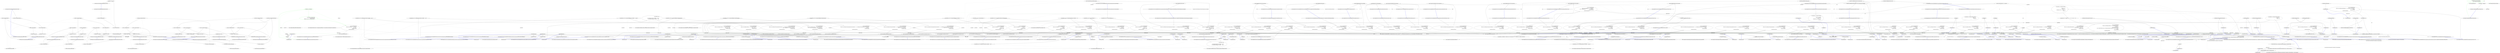 digraph  {
n0 [label="Entry Humanizer.Tests.TimeSpanHumanizeExtensionsTests.TwoWeeks()", span="8-8", cluster="Humanizer.Tests.TimeSpanHumanizeExtensionsTests.TwoWeeks()"];
n1 [label="var twoWeeks = TimeSpan.FromDays(14)", span="10-10", cluster="Humanizer.Tests.TimeSpanHumanizeExtensionsTests.TwoWeeks()"];
n2 [label="var actual = twoWeeks.Humanize()", span="11-11", cluster="Humanizer.Tests.TimeSpanHumanizeExtensionsTests.TwoWeeks()"];
n5 [label="Entry System.TimeSpan.FromDays(double)", span="0-0", cluster="System.TimeSpan.FromDays(double)"];
n3 [label="Assert.Equal(''2 weeks'', actual)", span="12-12", cluster="Humanizer.Tests.TimeSpanHumanizeExtensionsTests.TwoWeeks()"];
n6 [label="Entry System.TimeSpan.Humanize()", span="22-22", cluster="System.TimeSpan.Humanize()"];
n4 [label="Exit Humanizer.Tests.TimeSpanHumanizeExtensionsTests.TwoWeeks()", span="8-8", cluster="Humanizer.Tests.TimeSpanHumanizeExtensionsTests.TwoWeeks()"];
n7 [label="Entry Unk.Equal", span="", cluster="Unk.Equal"];
n8 [label="Entry Humanizer.Tests.TimeSpanHumanizeExtensionsTests.OneWeek()", span="16-16", cluster="Humanizer.Tests.TimeSpanHumanizeExtensionsTests.OneWeek()"];
n9 [label="var oneWeek = TimeSpan.FromDays(7)", span="18-18", cluster="Humanizer.Tests.TimeSpanHumanizeExtensionsTests.OneWeek()"];
n10 [label="var actual = oneWeek.Humanize()", span="19-19", cluster="Humanizer.Tests.TimeSpanHumanizeExtensionsTests.OneWeek()"];
n11 [label="Assert.Equal(''1 week'', actual)", span="20-20", cluster="Humanizer.Tests.TimeSpanHumanizeExtensionsTests.OneWeek()"];
n12 [label="Exit Humanizer.Tests.TimeSpanHumanizeExtensionsTests.OneWeek()", span="16-16", cluster="Humanizer.Tests.TimeSpanHumanizeExtensionsTests.OneWeek()"];
n13 [label="Entry Humanizer.Tests.TimeSpanHumanizeExtensionsTests.SixDays()", span="24-24", cluster="Humanizer.Tests.TimeSpanHumanizeExtensionsTests.SixDays()"];
n14 [label="var sixDays = TimeSpan.FromDays(6)", span="26-26", cluster="Humanizer.Tests.TimeSpanHumanizeExtensionsTests.SixDays()"];
n15 [label="var actual = sixDays.Humanize()", span="27-27", cluster="Humanizer.Tests.TimeSpanHumanizeExtensionsTests.SixDays()"];
n16 [label="Assert.Equal(''6 days'', actual)", span="28-28", cluster="Humanizer.Tests.TimeSpanHumanizeExtensionsTests.SixDays()"];
n17 [label="Exit Humanizer.Tests.TimeSpanHumanizeExtensionsTests.SixDays()", span="24-24", cluster="Humanizer.Tests.TimeSpanHumanizeExtensionsTests.SixDays()"];
n18 [label="Entry Humanizer.Tests.TimeSpanHumanizeExtensionsTests.TwoDays()", span="32-32", cluster="Humanizer.Tests.TimeSpanHumanizeExtensionsTests.TwoDays()"];
n19 [label="var twoDays = TimeSpan.FromDays(2)", span="34-34", cluster="Humanizer.Tests.TimeSpanHumanizeExtensionsTests.TwoDays()"];
n20 [label="var actual = twoDays.Humanize()", span="35-35", cluster="Humanizer.Tests.TimeSpanHumanizeExtensionsTests.TwoDays()"];
n21 [label="Assert.Equal(''2 days'', actual)", span="36-36", cluster="Humanizer.Tests.TimeSpanHumanizeExtensionsTests.TwoDays()"];
n22 [label="Exit Humanizer.Tests.TimeSpanHumanizeExtensionsTests.TwoDays()", span="32-32", cluster="Humanizer.Tests.TimeSpanHumanizeExtensionsTests.TwoDays()"];
n23 [label="Entry Humanizer.Tests.TimeSpanHumanizeExtensionsTests.OneDay()", span="40-40", cluster="Humanizer.Tests.TimeSpanHumanizeExtensionsTests.OneDay()"];
n24 [label="var oneDay = TimeSpan.FromDays(1)", span="42-42", cluster="Humanizer.Tests.TimeSpanHumanizeExtensionsTests.OneDay()"];
n25 [label="var actual = oneDay.Humanize()", span="43-43", cluster="Humanizer.Tests.TimeSpanHumanizeExtensionsTests.OneDay()"];
n26 [label="Assert.Equal(''1 day'', actual)", span="44-44", cluster="Humanizer.Tests.TimeSpanHumanizeExtensionsTests.OneDay()"];
n27 [label="Exit Humanizer.Tests.TimeSpanHumanizeExtensionsTests.OneDay()", span="40-40", cluster="Humanizer.Tests.TimeSpanHumanizeExtensionsTests.OneDay()"];
n28 [label="Entry Humanizer.Tests.TimeSpanHumanizeExtensionsTests.TwoHours()", span="48-48", cluster="Humanizer.Tests.TimeSpanHumanizeExtensionsTests.TwoHours()"];
n29 [label="var twoHours = TimeSpan.FromHours(2)", span="50-50", cluster="Humanizer.Tests.TimeSpanHumanizeExtensionsTests.TwoHours()"];
n30 [label="var actual = twoHours.Humanize()", span="51-51", cluster="Humanizer.Tests.TimeSpanHumanizeExtensionsTests.TwoHours()"];
n33 [label="Entry System.TimeSpan.FromHours(double)", span="0-0", cluster="System.TimeSpan.FromHours(double)"];
n31 [label="Assert.Equal(''2 hours'', actual)", span="52-52", cluster="Humanizer.Tests.TimeSpanHumanizeExtensionsTests.TwoHours()"];
n32 [label="Exit Humanizer.Tests.TimeSpanHumanizeExtensionsTests.TwoHours()", span="48-48", cluster="Humanizer.Tests.TimeSpanHumanizeExtensionsTests.TwoHours()"];
n34 [label="Entry Humanizer.Tests.TimeSpanHumanizeExtensionsTests.OneHour()", span="56-56", cluster="Humanizer.Tests.TimeSpanHumanizeExtensionsTests.OneHour()"];
n35 [label="var oneHour = TimeSpan.FromHours(1)", span="58-58", cluster="Humanizer.Tests.TimeSpanHumanizeExtensionsTests.OneHour()"];
n36 [label="var actual = oneHour.Humanize()", span="59-59", cluster="Humanizer.Tests.TimeSpanHumanizeExtensionsTests.OneHour()"];
n37 [label="Assert.Equal(''1 hour'', actual)", span="60-60", cluster="Humanizer.Tests.TimeSpanHumanizeExtensionsTests.OneHour()"];
n38 [label="Exit Humanizer.Tests.TimeSpanHumanizeExtensionsTests.OneHour()", span="56-56", cluster="Humanizer.Tests.TimeSpanHumanizeExtensionsTests.OneHour()"];
n39 [label="Entry Humanizer.Tests.TimeSpanHumanizeExtensionsTests.TwoMinutes()", span="64-64", cluster="Humanizer.Tests.TimeSpanHumanizeExtensionsTests.TwoMinutes()"];
n40 [label="var twoMinutes = TimeSpan.FromMinutes(2)", span="66-66", cluster="Humanizer.Tests.TimeSpanHumanizeExtensionsTests.TwoMinutes()"];
n41 [label="var actual = twoMinutes.Humanize()", span="67-67", cluster="Humanizer.Tests.TimeSpanHumanizeExtensionsTests.TwoMinutes()"];
n44 [label="Entry System.TimeSpan.FromMinutes(double)", span="0-0", cluster="System.TimeSpan.FromMinutes(double)"];
n42 [label="Assert.Equal(''2 minutes'', actual)", span="68-68", cluster="Humanizer.Tests.TimeSpanHumanizeExtensionsTests.TwoMinutes()"];
n43 [label="Exit Humanizer.Tests.TimeSpanHumanizeExtensionsTests.TwoMinutes()", span="64-64", cluster="Humanizer.Tests.TimeSpanHumanizeExtensionsTests.TwoMinutes()"];
n45 [label="Entry Humanizer.Tests.TimeSpanHumanizeExtensionsTests.OneMinute()", span="72-72", cluster="Humanizer.Tests.TimeSpanHumanizeExtensionsTests.OneMinute()"];
n46 [label="var oneMinute = TimeSpan.FromMinutes(1)", span="74-74", cluster="Humanizer.Tests.TimeSpanHumanizeExtensionsTests.OneMinute()"];
n47 [label="var actual = oneMinute.Humanize()", span="75-75", cluster="Humanizer.Tests.TimeSpanHumanizeExtensionsTests.OneMinute()"];
n48 [label="Assert.Equal(''1 minute'', actual)", span="76-76", cluster="Humanizer.Tests.TimeSpanHumanizeExtensionsTests.OneMinute()"];
n49 [label="Exit Humanizer.Tests.TimeSpanHumanizeExtensionsTests.OneMinute()", span="72-72", cluster="Humanizer.Tests.TimeSpanHumanizeExtensionsTests.OneMinute()"];
n50 [label="Entry Humanizer.Tests.TimeSpanHumanizeExtensionsTests.TwoSeconds()", span="80-80", cluster="Humanizer.Tests.TimeSpanHumanizeExtensionsTests.TwoSeconds()"];
n51 [label="var twoSeconds = TimeSpan.FromSeconds(2)", span="82-82", cluster="Humanizer.Tests.TimeSpanHumanizeExtensionsTests.TwoSeconds()"];
n52 [label="var actual = twoSeconds.Humanize()", span="83-83", cluster="Humanizer.Tests.TimeSpanHumanizeExtensionsTests.TwoSeconds()"];
n55 [label="Entry System.TimeSpan.FromSeconds(double)", span="0-0", cluster="System.TimeSpan.FromSeconds(double)"];
n53 [label="Assert.Equal(''2 seconds'', actual)", span="84-84", cluster="Humanizer.Tests.TimeSpanHumanizeExtensionsTests.TwoSeconds()"];
n54 [label="Exit Humanizer.Tests.TimeSpanHumanizeExtensionsTests.TwoSeconds()", span="80-80", cluster="Humanizer.Tests.TimeSpanHumanizeExtensionsTests.TwoSeconds()"];
n56 [label="Entry Humanizer.Tests.TimeSpanHumanizeExtensionsTests.OneSecond()", span="88-88", cluster="Humanizer.Tests.TimeSpanHumanizeExtensionsTests.OneSecond()"];
n57 [label="var oneSecond = TimeSpan.FromSeconds(1)", span="90-90", cluster="Humanizer.Tests.TimeSpanHumanizeExtensionsTests.OneSecond()"];
n58 [label="var actual = oneSecond.Humanize()", span="91-91", cluster="Humanizer.Tests.TimeSpanHumanizeExtensionsTests.OneSecond()"];
n59 [label="Assert.Equal(''1 second'', actual)", span="92-92", cluster="Humanizer.Tests.TimeSpanHumanizeExtensionsTests.OneSecond()"];
n60 [label="Exit Humanizer.Tests.TimeSpanHumanizeExtensionsTests.OneSecond()", span="88-88", cluster="Humanizer.Tests.TimeSpanHumanizeExtensionsTests.OneSecond()"];
n61 [label="Entry Humanizer.Tests.TimeSpanHumanizeExtensionsTests.TwoMilliseconds()", span="96-96", cluster="Humanizer.Tests.TimeSpanHumanizeExtensionsTests.TwoMilliseconds()"];
n62 [label="var twoMilliseconds = TimeSpan.FromMilliseconds(2)", span="98-98", cluster="Humanizer.Tests.TimeSpanHumanizeExtensionsTests.TwoMilliseconds()"];
n63 [label="var actual = twoMilliseconds.Humanize()", span="99-99", cluster="Humanizer.Tests.TimeSpanHumanizeExtensionsTests.TwoMilliseconds()"];
n66 [label="Entry System.TimeSpan.FromMilliseconds(double)", span="0-0", cluster="System.TimeSpan.FromMilliseconds(double)"];
n64 [label="Assert.Equal(''2 milliseconds'', actual)", span="100-100", cluster="Humanizer.Tests.TimeSpanHumanizeExtensionsTests.TwoMilliseconds()"];
n65 [label="Exit Humanizer.Tests.TimeSpanHumanizeExtensionsTests.TwoMilliseconds()", span="96-96", cluster="Humanizer.Tests.TimeSpanHumanizeExtensionsTests.TwoMilliseconds()"];
n67 [label="Entry Humanizer.Tests.TimeSpanHumanizeExtensionsTests.OneMillisecond()", span="104-104", cluster="Humanizer.Tests.TimeSpanHumanizeExtensionsTests.OneMillisecond()"];
n68 [label="var oneMillisecond = TimeSpan.FromMilliseconds(1)", span="106-106", cluster="Humanizer.Tests.TimeSpanHumanizeExtensionsTests.OneMillisecond()"];
n69 [label="var actual = oneMillisecond.Humanize()", span="107-107", cluster="Humanizer.Tests.TimeSpanHumanizeExtensionsTests.OneMillisecond()"];
n70 [label="Assert.Equal(''1 millisecond'', actual)", span="108-108", cluster="Humanizer.Tests.TimeSpanHumanizeExtensionsTests.OneMillisecond()"];
n71 [label="Exit Humanizer.Tests.TimeSpanHumanizeExtensionsTests.OneMillisecond()", span="104-104", cluster="Humanizer.Tests.TimeSpanHumanizeExtensionsTests.OneMillisecond()"];
n72 [label="Entry Humanizer.Tests.TimeSpanHumanizeExtensionsTests.NoTime()", span="112-112", cluster="Humanizer.Tests.TimeSpanHumanizeExtensionsTests.NoTime()"];
n73 [label="var noTime = TimeSpan.Zero", span="114-114", cluster="Humanizer.Tests.TimeSpanHumanizeExtensionsTests.NoTime()"];
n74 [label="var actual = noTime.Humanize()", span="115-115", cluster="Humanizer.Tests.TimeSpanHumanizeExtensionsTests.NoTime()"];
n75 [label="Assert.Equal(''no time'', actual)", span="116-116", cluster="Humanizer.Tests.TimeSpanHumanizeExtensionsTests.NoTime()"];
n76 [label="Exit Humanizer.Tests.TimeSpanHumanizeExtensionsTests.NoTime()", span="112-112", cluster="Humanizer.Tests.TimeSpanHumanizeExtensionsTests.NoTime()"];
d1 [label="var fakeOptions = new FakeOptions()", span="21-21", cluster="CommandLine.Tests.Unit.Core.InstanceBuilderTests.Explicit_help_request_generates_help_requested_error()", color=green, community=0];
d0 [label="Entry CommandLine.Tests.Unit.Core.InstanceBuilderTests.Explicit_help_request_generates_help_requested_error()", span="18-18", cluster="CommandLine.Tests.Unit.Core.InstanceBuilderTests.Explicit_help_request_generates_help_requested_error()"];
d2 [label="var expectedResult = ParserResult.Create(\r\n                ParserResultType.Options,\r\n                fakeOptions, new Error[] { new HelpRequestedError() })", span="22-24", cluster="CommandLine.Tests.Unit.Core.InstanceBuilderTests.Explicit_help_request_generates_help_requested_error()", color=green, community=0];
d6 [label="Entry CommandLine.Tests.Fakes.FakeOptions.FakeOptions()", span="6-6", cluster="CommandLine.Tests.Fakes.FakeOptions.FakeOptions()"];
d3 [label="var result = InstanceBuilder.Build(\r\n                Maybe.Just<Func<FakeOptions>>(() => fakeOptions),\r\n                new[] { ''--help'' },\r\n                StringComparer.Ordinal,\r\n                CultureInfo.InvariantCulture)", span="27-31", cluster="CommandLine.Tests.Unit.Core.InstanceBuilderTests.Explicit_help_request_generates_help_requested_error()"];
d14 [label=fakeOptions, span="28-28", cluster="lambda expression"];
d7 [label="Entry CommandLine.HelpRequestedError.HelpRequestedError()", span="353-353", cluster="CommandLine.HelpRequestedError.HelpRequestedError()"];
d8 [label="Entry CommandLine.ParserResult.Create<T>(CommandLine.ParserResultType, T, System.Collections.Generic.IEnumerable<CommandLine.Error>)", span="100-100", cluster="CommandLine.ParserResult.Create<T>(CommandLine.ParserResultType, T, System.Collections.Generic.IEnumerable<CommandLine.Error>)"];
d4 [label="Assert.True(expectedResult.Equals(result))", span="34-34", cluster="CommandLine.Tests.Unit.Core.InstanceBuilderTests.Explicit_help_request_generates_help_requested_error()"];
d5 [label="Exit CommandLine.Tests.Unit.Core.InstanceBuilderTests.Explicit_help_request_generates_help_requested_error()", span="18-18", cluster="CommandLine.Tests.Unit.Core.InstanceBuilderTests.Explicit_help_request_generates_help_requested_error()"];
d22 [label="new FakeOptions()", span="49-49", cluster="lambda expression"];
d46 [label="new FakeOptions()", span="118-118", cluster="lambda expression"];
d240 [label="new FakeOptions()", span="564-564", cluster="lambda expression"];
d249 [label="new FakeOptions()", span="583-583", cluster="lambda expression"];
d257 [label="new FakeOptions()", span="602-602", cluster="lambda expression"];
d265 [label="new FakeOptions()", span="621-621", cluster="lambda expression"];
d273 [label="new FakeOptions()", span="641-641", cluster="lambda expression"];
d289 [label="new FakeOptions()", span="682-682", cluster="lambda expression"];
d387 [label="new FakeOptions()", span="872-872", cluster="lambda expression"];
d416 [label="var expectedResult = new FakeOptions { StringValue=''strval0'', IntSequence=new[] { 9, 7, 8 }, BoolValue = true,  LongValue = 9876543210L }", span="939-939", cluster="CommandLine.Tests.Unit.Core.InstanceBuilderTests.Parse_to_mutable()"];
d421 [label="new FakeOptions()", span="943-943", cluster="lambda expression"];
d9 [label="Entry CommandLine.Infrastructure.Maybe.Just<T>(T)", span="68-68", cluster="CommandLine.Infrastructure.Maybe.Just<T>(T)"];
d10 [label="Entry CommandLine.Core.InstanceBuilder.Build<T>(CommandLine.Infrastructure.Maybe<System.Func<T>>, System.Collections.Generic.IEnumerable<string>, System.StringComparer, System.Globalization.CultureInfo)", span="13-13", cluster="CommandLine.Core.InstanceBuilder.Build<T>(CommandLine.Infrastructure.Maybe<System.Func<T>>, System.Collections.Generic.IEnumerable<string>, System.StringComparer, System.Globalization.CultureInfo)"];
d13 [label="Entry lambda expression", span="28-28", cluster="lambda expression"];
d428 [label=fakeOptions, span=""];
d15 [label="Exit lambda expression", span="28-28", cluster="lambda expression"];
d11 [label="Entry CommandLine.ParserResult<T>.Equals(CommandLine.ParserResult<T>)", span="87-87", cluster="CommandLine.ParserResult<T>.Equals(CommandLine.ParserResult<T>)"];
d12 [label="Entry Unk.True", span="", cluster="Unk.True"];
d21 [label="Entry lambda expression", span="49-49", cluster="lambda expression"];
d23 [label="Exit lambda expression", span="49-49", cluster="lambda expression"];
d45 [label="Entry lambda expression", span="118-118", cluster="lambda expression"];
d47 [label="Exit lambda expression", span="118-118", cluster="lambda expression"];
d239 [label="Entry lambda expression", span="564-564", cluster="lambda expression"];
d241 [label="Exit lambda expression", span="564-564", cluster="lambda expression"];
d248 [label="Entry lambda expression", span="583-583", cluster="lambda expression"];
d250 [label="Exit lambda expression", span="583-583", cluster="lambda expression"];
d256 [label="Entry lambda expression", span="602-602", cluster="lambda expression"];
d258 [label="Exit lambda expression", span="602-602", cluster="lambda expression"];
d264 [label="Entry lambda expression", span="621-621", cluster="lambda expression"];
d266 [label="Exit lambda expression", span="621-621", cluster="lambda expression"];
d272 [label="Entry lambda expression", span="641-641", cluster="lambda expression"];
d274 [label="Exit lambda expression", span="641-641", cluster="lambda expression"];
d288 [label="Entry lambda expression", span="682-682", cluster="lambda expression"];
d290 [label="Exit lambda expression", span="682-682", cluster="lambda expression"];
d386 [label="Entry lambda expression", span="872-872", cluster="lambda expression"];
d388 [label="Exit lambda expression", span="872-872", cluster="lambda expression"];
d415 [label="Entry CommandLine.Tests.Unit.Core.InstanceBuilderTests.Parse_to_mutable()", span="936-936", cluster="CommandLine.Tests.Unit.Core.InstanceBuilderTests.Parse_to_mutable()"];
d417 [label="var result = InstanceBuilder.Build(\r\n                Maybe.Just<Func<FakeOptions>>(() => new FakeOptions()),\r\n                new[] { ''--stringvalue=strval0'', ''-i'', ''9'', ''7'', ''8'', ''-x'', ''9876543210'' },\r\n                StringComparer.Ordinal,\r\n                CultureInfo.InvariantCulture)", span="942-946", cluster="CommandLine.Tests.Unit.Core.InstanceBuilderTests.Parse_to_mutable()"];
d418 [label="expectedResult.ShouldBeEquivalentTo(result.Value)", span="949-949", cluster="CommandLine.Tests.Unit.Core.InstanceBuilderTests.Parse_to_mutable()"];
d420 [label="Entry lambda expression", span="943-943", cluster="lambda expression"];
d422 [label="Exit lambda expression", span="943-943", cluster="lambda expression"];
d17 [label="var result = InstanceBuilder.Build(\r\n                Maybe.Just<Func<FakeOptions>>(() => new FakeOptions()),\r\n                arguments,\r\n                StringComparer.Ordinal,\r\n                CultureInfo.InvariantCulture)", span="48-52", cluster="CommandLine.Tests.Unit.Core.InstanceBuilderTests.Parse_negative_long_value(string[], long)"];
d25 [label="var result = InstanceBuilder.Build(\r\n                Maybe.Just<Func<FakeOptionsWithDouble>>(() => new FakeOptionsWithDouble()),\r\n                arguments,\r\n                StringComparer.Ordinal,\r\n                CultureInfo.InvariantCulture)", span="71-75", cluster="CommandLine.Tests.Unit.Core.InstanceBuilderTests.Parse_double_value(string[], double)"];
d33 [label="var result = InstanceBuilder.Build(\r\n                Maybe.Just<Func<FakeOptionsWithSequence>>(() => new FakeOptionsWithSequence()),\r\n                arguments,\r\n                StringComparer.Ordinal,\r\n                CultureInfo.InvariantCulture)", span="95-99", cluster="CommandLine.Tests.Unit.Core.InstanceBuilderTests.Parse_int_sequence(string[], int[])"];
d42 [label="var result = InstanceBuilder.Build(\r\n                Maybe.Just<Func<FakeOptions>>(() => new FakeOptions()),\r\n                arguments,\r\n                StringComparer.Ordinal,\r\n                CultureInfo.InvariantCulture)", span="117-121", cluster="CommandLine.Tests.Unit.Core.InstanceBuilderTests.Parse_int_sequence_with_range(string[], int[])"];
d49 [label="var result = InstanceBuilder.Build(\r\n                Maybe.Just<Func<FakeOptionsWithSequenceAndOnlyMinConstraint>>(() => new FakeOptionsWithSequenceAndOnlyMinConstraint()),\r\n                arguments,\r\n                StringComparer.Ordinal,\r\n                CultureInfo.InvariantCulture)", span="140-144", cluster="CommandLine.Tests.Unit.Core.InstanceBuilderTests.Parse_string_sequence_with_only_min_constraint(string[], string[])"];
d57 [label="var result = InstanceBuilder.Build(\r\n                Maybe.Just<Func<FakeOptionsWithSequenceAndOnlyMaxConstraint>>(() => new FakeOptionsWithSequenceAndOnlyMaxConstraint()),\r\n                arguments,\r\n                StringComparer.Ordinal,\r\n                CultureInfo.InvariantCulture)", span="162-166", cluster="CommandLine.Tests.Unit.Core.InstanceBuilderTests.Parse_string_sequence_with_only_max_constraint(string[], string[])"];
d66 [label="var result = InstanceBuilder.Build(\r\n                Maybe.Just<Func<FakeOptionsWithSequenceAndOnlyMinConstraint>>(() => new FakeOptionsWithSequenceAndOnlyMinConstraint()),\r\n                new[] { ''-s'' },\r\n                StringComparer.Ordinal,\r\n                CultureInfo.InvariantCulture)", span="181-185", cluster="CommandLine.Tests.Unit.Core.InstanceBuilderTests.Breaking_min_constraint_in_string_sequence_gererates_MissingValueOptionError()"];
d76 [label="var result = InstanceBuilder.Build(\r\n                Maybe.Just<Func<FakeOptionsWithSequenceAndOnlyMinConstraintAsValue>>(() => new FakeOptionsWithSequenceAndOnlyMinConstraintAsValue()),\r\n                new string[] { },\r\n                StringComparer.Ordinal,\r\n                CultureInfo.InvariantCulture)", span="200-204", cluster="CommandLine.Tests.Unit.Core.InstanceBuilderTests.Breaking_min_constraint_in_string_sequence_as_value_gererates_SequenceOutOfRangeError()"];
d86 [label="var result = InstanceBuilder.Build(\r\n                Maybe.Just<Func<FakeOptionsWithSequenceAndOnlyMaxConstraint>>(() => new FakeOptionsWithSequenceAndOnlyMaxConstraint()),\r\n                new[] { ''--string-seq=one'', ''two'', ''three'', ''this-is-too-much'' },\r\n                StringComparer.Ordinal,\r\n                CultureInfo.InvariantCulture)", span="219-223", cluster="CommandLine.Tests.Unit.Core.InstanceBuilderTests.Breaking_max_constraint_in_string_sequence_gererates_SequenceOutOfRangeError()"];
d94 [label="var result = InstanceBuilder.Build(\r\n                Maybe.Just<Func<FakeOptionsWithSequenceAndOnlyMaxConstraintAsValue>>(() => new FakeOptionsWithSequenceAndOnlyMaxConstraintAsValue()),\r\n                new[] { ''one'', ''two'', ''three'', ''this-is-too-much'' },\r\n                StringComparer.Ordinal,\r\n                CultureInfo.InvariantCulture)", span="238-242", cluster="CommandLine.Tests.Unit.Core.InstanceBuilderTests.Breaking_max_constraint_in_string_sequence_as_value_gererates_SequenceOutOfRangeError()"];
d102 [label="var result = InstanceBuilder.Build(\r\n                Maybe.Just<Func<FakeOptionsWithEnum>>(() => new FakeOptionsWithEnum()),\r\n                arguments,\r\n                StringComparer.Ordinal,\r\n                CultureInfo.InvariantCulture)", span="262-266", cluster="CommandLine.Tests.Unit.Core.InstanceBuilderTests.Parse_enum_value(string[], CommandLine.Tests.Fakes.Colors)"];
d112 [label="var result = InstanceBuilder.Build(\r\n                Maybe.Just<Func<FakeOptionsWithEnum>>(() => new FakeOptionsWithEnum()),\r\n                new[] { ''--colors'', ''3'' },\r\n                StringComparer.Ordinal,\r\n                CultureInfo.InvariantCulture)", span="281-285", cluster="CommandLine.Tests.Unit.Core.InstanceBuilderTests.Parse_enum_value_with_wrong_index_generates_BadFormatConversionError()"];
d121 [label="var result = InstanceBuilder.Build(\r\n                Maybe.Just<Func<FakeOptionsWithEnum>>(() => new FakeOptionsWithEnum()),\r\n                new[] { ''--colors'', ''Yellow'' },\r\n                StringComparer.Ordinal,\r\n                CultureInfo.InvariantCulture)", span="300-304", cluster="CommandLine.Tests.Unit.Core.InstanceBuilderTests.Parse_enum_value_with_wrong_item_name_generates_BadFormatConversionError()"];
d129 [label="var result = InstanceBuilder.Build(\r\n                Maybe.Just<Func<FakeOptionsWithEnum>>(() => new FakeOptionsWithEnum()),\r\n                new[] { ''--colors'', ''RED'' },\r\n                StringComparer.Ordinal,\r\n                CultureInfo.InvariantCulture)", span="319-323", cluster="CommandLine.Tests.Unit.Core.InstanceBuilderTests.Parse_enum_value_with_wrong_item_name_case_generates_BadFormatConversionError()"];
d137 [label="var result = InstanceBuilder.Build(\r\n                Maybe.Just<Func<FakeOptionsWithValues>>(() => new FakeOptionsWithValues()),\r\n                new[] { ''10'', ''a'', ''b'', ''c'', ''20'' },\r\n                StringComparer.Ordinal,\r\n                CultureInfo.InvariantCulture)", span="344-348", cluster="CommandLine.Tests.Unit.Core.InstanceBuilderTests.Parse_values_partitioned_between_sequence_and_scalar()"];
d145 [label="var result = InstanceBuilder.Build(\r\n                Maybe.Just<Func<FakeOptionsWithSequenceWithoutRange>>(() => new FakeOptionsWithSequenceWithoutRange()),\r\n                arguments,\r\n                StringComparer.Ordinal,\r\n                CultureInfo.InvariantCulture)", span="367-371", cluster="CommandLine.Tests.Unit.Core.InstanceBuilderTests.Parse_sequence_value_without_range_constraints(string[], long[])"];
d153 [label="var result = InstanceBuilder.Build(\r\n                Maybe.Just<Func<FakeOptionsWithSequenceAndSeparator>>(() => new FakeOptionsWithSequenceAndSeparator()),\r\n                arguments,\r\n                StringComparer.Ordinal,\r\n                CultureInfo.InvariantCulture)", span="389-393", cluster="CommandLine.Tests.Unit.Core.InstanceBuilderTests.Parse_long_sequence_with_separator(string[], long[])"];
d161 [label="var result = InstanceBuilder.Build(\r\n                Maybe.Just<Func<FakeOptionsWithSequenceAndSeparator>>(() => new FakeOptionsWithSequenceAndSeparator()),\r\n                arguments,\r\n                StringComparer.Ordinal,\r\n                CultureInfo.InvariantCulture)", span="411-415", cluster="CommandLine.Tests.Unit.Core.InstanceBuilderTests.Parse_string_sequence_with_separator(string[], string[])"];
d170 [label="var result = InstanceBuilder.Build(\r\n                Maybe.Just<Func<FakeOptionsWithValues>>(() => new FakeOptionsWithValues()),\r\n                (a, optionSpecs) =>\r\n                    Tokenizer.PreprocessDashDash(a,\r\n                        args => Tokenizer.Tokenize(args, name => NameLookup.Contains(name, optionSpecs, StringComparer.Ordinal))),\r\n                arguments,\r\n                StringComparer.Ordinal,\r\n                CultureInfo.InvariantCulture)", span="440-447", cluster="CommandLine.Tests.Unit.Core.InstanceBuilderTests.Double_dash_force_subsequent_arguments_as_values()"];
d191 [label="var result = InstanceBuilder.Build(\r\n                Maybe.Just<Func<FakeOptionsWithSets>>(() => new FakeOptionsWithSets()),\r\n                new[] { ''--weburl'', ''http://mywebsite.org/'', ''--ftpurl'', ''fpt://ftpsite.org/'' },\r\n                StringComparer.Ordinal,\r\n                CultureInfo.InvariantCulture)", span="466-470", cluster="CommandLine.Tests.Unit.Core.InstanceBuilderTests.Parse_option_from_different_sets_gererates_MutuallyExclusiveSetError()"];
d201 [label="var result = InstanceBuilder.Build(\r\n                Maybe.Just<Func<FakeOptionWithRequiredAndSet>>(() => new FakeOptionWithRequiredAndSet()),\r\n                new[] { ''--ftpurl'', ''str1''},\r\n                StringComparer.Ordinal,\r\n                CultureInfo.InvariantCulture)", span="486-490", cluster="CommandLine.Tests.Unit.Core.InstanceBuilderTests.Two_required_options_at_the_same_set_and_one_is_true()"];
d210 [label="var result = InstanceBuilder.Build(\r\n                Maybe.Just<Func<FakeOptionWithRequiredAndSet>>(() => new FakeOptionWithRequiredAndSet()),\r\n                new[] { ''--ftpurl'', ''str1'', ''--weburl'', ''str2'' },\r\n                StringComparer.Ordinal,\r\n                CultureInfo.InvariantCulture)", span="506-510", cluster="CommandLine.Tests.Unit.Core.InstanceBuilderTests.Two_required_options_at_the_same_set_and_both_are_true()"];
d218 [label="var result = InstanceBuilder.Build(\r\n                Maybe.Just<Func<FakeOptionWithRequiredAndSet>>(() => new FakeOptionWithRequiredAndSet()),\r\n                new[] {''''},\r\n                StringComparer.Ordinal,\r\n                CultureInfo.InvariantCulture)", span="526-530", cluster="CommandLine.Tests.Unit.Core.InstanceBuilderTests.Two_required_options_at_the_same_set_and_none_are_true()"];
d227 [label="var result = InstanceBuilder.Build(\r\n                Maybe.Just<Func<FakeOptionWithRequired>>(() => new FakeOptionWithRequired()),\r\n                new string[] { },\r\n                StringComparer.Ordinal,\r\n                CultureInfo.InvariantCulture)", span="544-548", cluster="CommandLine.Tests.Unit.Core.InstanceBuilderTests.Omitting_required_option_gererates_MissingRequiredOptionError()"];
d236 [label="var result = InstanceBuilder.Build(\r\n                Maybe.Just<Func<FakeOptions>>(() => new FakeOptions()),\r\n                new [] { ''-i'', ''10'' },\r\n                StringComparer.Ordinal,\r\n                CultureInfo.InvariantCulture)", span="563-567", cluster="CommandLine.Tests.Unit.Core.InstanceBuilderTests.Wrong_range_in_sequence_gererates_SequenceOutOfRangeError()"];
d244 [label="var result = InstanceBuilder.Build(\r\n                Maybe.Just<Func<FakeOptions>>(() => new FakeOptions()),\r\n                new[] { ''--stringvalue'', ''abc'', ''--xyz'' },\r\n                StringComparer.Ordinal,\r\n                CultureInfo.InvariantCulture)", span="582-586", cluster="CommandLine.Tests.Unit.Core.InstanceBuilderTests.Parse_unknown_long_option_gererates_UnknownOptionError()"];
d253 [label="var result = InstanceBuilder.Build(\r\n                Maybe.Just<Func<FakeOptions>>(() => new FakeOptions()),\r\n                new[] { ''-z'', ''-x'' },\r\n                StringComparer.Ordinal,\r\n                CultureInfo.InvariantCulture)", span="601-605", cluster="CommandLine.Tests.Unit.Core.InstanceBuilderTests.Parse_unknown_short_option_gererates_UnknownOptionError()"];
d261 [label="var result = InstanceBuilder.Build(\r\n                Maybe.Just<Func<FakeOptions>>(() => new FakeOptions()),\r\n                new[] { ''-zx'' },\r\n                StringComparer.Ordinal,\r\n                CultureInfo.InvariantCulture)", span="620-624", cluster="CommandLine.Tests.Unit.Core.InstanceBuilderTests.Parse_unknown_short_option_in_option_group_gererates_UnknownOptionError()"];
d268 [label="var result = InstanceBuilder.Build(\r\n                Maybe.Just<Func<FakeOptions>>(() => new FakeOptions()),\r\n                arguments,\r\n                StringComparer.Ordinal,\r\n                CultureInfo.InvariantCulture)", span="640-644", cluster="CommandLine.Tests.Unit.Core.InstanceBuilderTests.Omitting_names_assumes_identifier_as_long_name(string[], string)"];
d277 [label="var result = InstanceBuilder.Build(\r\n                Maybe.Just<Func<FakeOptionsWithRequiredValue>>(() => new FakeOptionsWithRequiredValue()),\r\n                new string[] { },\r\n                StringComparer.Ordinal,\r\n                CultureInfo.InvariantCulture)", span="659-663", cluster="CommandLine.Tests.Unit.Core.InstanceBuilderTests.Breaking_required_constraint_in_string_scalar_as_value_generates_MissingRequiredOptionError()"];
d285 [label="var result = InstanceBuilder.Build(\r\n                Maybe.Just<Func<FakeOptions>>(() => new FakeOptions()),\r\n                arguments,\r\n                StringComparer.Ordinal,\r\n                CultureInfo.InvariantCulture)", span="681-685", cluster="CommandLine.Tests.Unit.Core.InstanceBuilderTests.Parse_utf8_string_correctly(string[], string)"];
d293 [label="var result = InstanceBuilder.Build(\r\n                Maybe.Just<Func<FakeOptionsWithSequenceMinMaxEqual>>(() => new FakeOptionsWithSequenceMinMaxEqual()),\r\n                new[] { ''one'', ''two'', ''this-is-too-much'' },\r\n                StringComparer.Ordinal,\r\n                CultureInfo.InvariantCulture)", span="700-704", cluster="CommandLine.Tests.Unit.Core.InstanceBuilderTests.Breaking_equal_min_max_constraint_in_string_sequence_as_value_gererates_SequenceOutOfRangeError()"];
d301 [label="var result = InstanceBuilder.Build(\r\n                Maybe.Just<Func<FakeOptionsWithNullables>>(() => new FakeOptionsWithNullables()),\r\n                arguments,\r\n                StringComparer.Ordinal,\r\n                CultureInfo.InvariantCulture)", span="722-726", cluster="CommandLine.Tests.Unit.Core.InstanceBuilderTests.Parse_nullable_int(string[], int?)"];
d309 [label="var result = InstanceBuilder.Build(\r\n                Maybe.Just<Func<FakeOptionsWithNullables>>(() => new FakeOptionsWithNullables()),\r\n                arguments,\r\n                StringComparer.Ordinal,\r\n                CultureInfo.InvariantCulture)", span="744-748", cluster="CommandLine.Tests.Unit.Core.InstanceBuilderTests.Parse_nullable_long(string[], long?)"];
d316 [label="var result = InstanceBuilder.Build(\r\n                Maybe.Just<Func<FakeOptionsWithFSharpOption>>(() => new FakeOptionsWithFSharpOption()),\r\n                arguments,\r\n                StringComparer.Ordinal,\r\n                CultureInfo.InvariantCulture)", span="764-768", cluster="CommandLine.Tests.Unit.Core.InstanceBuilderTests.Parse_fsharp_option_string(string[], string, bool)"];
d327 [label="var result = InstanceBuilder.Build(\r\n                Maybe.Just<Func<FakeOptionsWithFSharpOption>>(() => new FakeOptionsWithFSharpOption()),\r\n                arguments,\r\n                StringComparer.Ordinal,\r\n                CultureInfo.InvariantCulture)", span="788-792", cluster="CommandLine.Tests.Unit.Core.InstanceBuilderTests.Parse_fsharp_option_int(string[], int, bool)"];
d341 [label="InstanceBuilder.Build(\r\n                Maybe.Just<Func<FakeOptionsWithMinZero>>(() => new FakeOptionsWithMinZero()),\r\n                new string[] {},\r\n                StringComparer.Ordinal,\r\n                CultureInfo.InvariantCulture)", span="809-813", cluster="lambda expression"];
d352 [label="InstanceBuilder.Build(\r\n                Maybe.Just<Func<FakeOptionsWithMaxZero>>(() => new FakeOptionsWithMaxZero()),\r\n                new string[] { },\r\n                StringComparer.Ordinal,\r\n                CultureInfo.InvariantCulture)", span="823-827", cluster="lambda expression"];
d363 [label="InstanceBuilder.Build(\r\n                Maybe.Just<Func<FakeOptionsWithMinMaxZero>>(() => new FakeOptionsWithMinMaxZero()),\r\n                new string[] { },\r\n                StringComparer.Ordinal,\r\n                CultureInfo.InvariantCulture)", span="837-841", cluster="lambda expression"];
d370 [label="var result = InstanceBuilder.Build(\r\n                Maybe.Just<Func<FakeOptionsWithNamedAndEmptySets>>(() => new FakeOptionsWithNamedAndEmptySets()),\r\n                arguments,\r\n                StringComparer.Ordinal,\r\n                CultureInfo.InvariantCulture)", span="856-860", cluster="CommandLine.Tests.Unit.Core.InstanceBuilderTests.Empty_set_options_allowed_with_mutually_exclusive_sets(string[], int)"];
d383 [label="var result = InstanceBuilder.Build(\r\n                Maybe.Just<Func<FakeOptions>>(() => new FakeOptions()),\r\n                arguments,\r\n                StringComparer.Ordinal,\r\n                CultureInfo.InvariantCulture)", span="871-875", cluster="CommandLine.Tests.Unit.Core.InstanceBuilderTests.Specifying_options_two_or_more_times_generates_RepeatedOptionError(string[], int)"];
d393 [label="var result = InstanceBuilder.Build(\r\n                Maybe.Just<Func<FakeInterfaceOptions>>(() => new FakeInterfaceOptions()),\r\n                arguments,\r\n                StringComparer.Ordinal,\r\n                CultureInfo.InvariantCulture)", span="887-891", cluster="CommandLine.Tests.Unit.Core.InstanceBuilderTests.Can_define_options_on_interface_properties(string[], string)"];
d401 [label="var result = InstanceBuilder.Build(\r\n                Maybe.Just<Func<FakeOptionsWithRequiredValue>>(() => new FakeOptionsWithRequiredValue()),\r\n                arguments,\r\n                StringComparer.Ordinal,\r\n                CultureInfo.InvariantCulture)", span="904-908", cluster="CommandLine.Tests.Unit.Core.InstanceBuilderTests.Parse_string_scalar_with_required_constraint_as_value(string[], CommandLine.Tests.Fakes.FakeOptionsWithRequiredValue)"];
d408 [label="var result = InstanceBuilder.Build(\r\n                Maybe.Just<Func<FakeOptionsWithScalarValueAndSequenceStringAdjacent>>(() => new FakeOptionsWithScalarValueAndSequenceStringAdjacent()),\r\n                arguments,\r\n                StringComparer.Ordinal,\r\n                CultureInfo.InvariantCulture)", span="923-927", cluster="CommandLine.Tests.Unit.Core.InstanceBuilderTests.Parse_string_scalar_and_sequence_adjacent(string[], CommandLine.Tests.Fakes.FakeOptionsWithScalarValueAndSequenceStringAdjacent)"];
d424 [label="var result = InstanceBuilder.Build(\r\n                Maybe.Nothing<Func<FakeImmutableOptions>>(),\r\n                arguments,\r\n                StringComparer.Ordinal,\r\n                CultureInfo.InvariantCulture)", span="961-965", cluster="CommandLine.Tests.Unit.Core.InstanceBuilderTests.Parse_to_immutable_instance(string[], CommandLine.Tests.Fakes.FakeImmutableOptions)"];
d34 [label="Assert.True(expected.SequenceEqual(result.Value.IntSequence))", span="102-102", cluster="CommandLine.Tests.Unit.Core.InstanceBuilderTests.Parse_int_sequence(string[], int[])"];
d43 [label="Assert.True(expected.SequenceEqual(result.Value.IntSequence))", span="124-124", cluster="CommandLine.Tests.Unit.Core.InstanceBuilderTests.Parse_int_sequence_with_range(string[], int[])"];
d50 [label="Assert.True(expected.SequenceEqual(result.Value.StringSequence))", span="147-147", cluster="CommandLine.Tests.Unit.Core.InstanceBuilderTests.Parse_string_sequence_with_only_min_constraint(string[], string[])"];
d58 [label="Assert.True(expected.SequenceEqual(result.Value.StringSequence))", span="169-169", cluster="CommandLine.Tests.Unit.Core.InstanceBuilderTests.Parse_string_sequence_with_only_max_constraint(string[], string[])"];
d67 [label="Assert.True(expectedResult.SequenceEqual(result.Errors))", span="188-188", cluster="CommandLine.Tests.Unit.Core.InstanceBuilderTests.Breaking_min_constraint_in_string_sequence_gererates_MissingValueOptionError()"];
d77 [label="Assert.True(expectedResult.SequenceEqual(result.Errors))", span="207-207", cluster="CommandLine.Tests.Unit.Core.InstanceBuilderTests.Breaking_min_constraint_in_string_sequence_as_value_gererates_SequenceOutOfRangeError()"];
d87 [label="Assert.True(expectedResult.SequenceEqual(result.Errors))", span="226-226", cluster="CommandLine.Tests.Unit.Core.InstanceBuilderTests.Breaking_max_constraint_in_string_sequence_gererates_SequenceOutOfRangeError()"];
d95 [label="Assert.True(expectedResult.SequenceEqual(result.Errors))", span="245-245", cluster="CommandLine.Tests.Unit.Core.InstanceBuilderTests.Breaking_max_constraint_in_string_sequence_as_value_gererates_SequenceOutOfRangeError()"];
d113 [label="Assert.True(expectedResult.SequenceEqual(result.Errors))", span="288-288", cluster="CommandLine.Tests.Unit.Core.InstanceBuilderTests.Parse_enum_value_with_wrong_index_generates_BadFormatConversionError()"];
d122 [label="Assert.True(expectedResult.SequenceEqual(result.Errors))", span="307-307", cluster="CommandLine.Tests.Unit.Core.InstanceBuilderTests.Parse_enum_value_with_wrong_item_name_generates_BadFormatConversionError()"];
d130 [label="Assert.True(expectedResult.SequenceEqual(result.Errors))", span="326-326", cluster="CommandLine.Tests.Unit.Core.InstanceBuilderTests.Parse_enum_value_with_wrong_item_name_case_generates_BadFormatConversionError()"];
d192 [label="Assert.True(expectedResult.SequenceEqual(result.Errors))", span="473-473", cluster="CommandLine.Tests.Unit.Core.InstanceBuilderTests.Parse_option_from_different_sets_gererates_MutuallyExclusiveSetError()"];
d219 [label="Assert.True(expectedResult.SequenceEqual(result.Errors))", span="533-533", cluster="CommandLine.Tests.Unit.Core.InstanceBuilderTests.Two_required_options_at_the_same_set_and_none_are_true()"];
d228 [label="Assert.True(expectedResult.SequenceEqual(result.Errors))", span="551-551", cluster="CommandLine.Tests.Unit.Core.InstanceBuilderTests.Omitting_required_option_gererates_MissingRequiredOptionError()"];
d237 [label="Assert.True(expectedResult.SequenceEqual(result.Errors))", span="570-570", cluster="CommandLine.Tests.Unit.Core.InstanceBuilderTests.Wrong_range_in_sequence_gererates_SequenceOutOfRangeError()"];
d245 [label="Assert.True(expectedResult.SequenceEqual(result.Errors))", span="589-589", cluster="CommandLine.Tests.Unit.Core.InstanceBuilderTests.Parse_unknown_long_option_gererates_UnknownOptionError()"];
d254 [label="Assert.True(expectedResult.SequenceEqual(result.Errors))", span="608-608", cluster="CommandLine.Tests.Unit.Core.InstanceBuilderTests.Parse_unknown_short_option_gererates_UnknownOptionError()"];
d262 [label="Assert.True(expectedResult.SequenceEqual(result.Errors))", span="627-627", cluster="CommandLine.Tests.Unit.Core.InstanceBuilderTests.Parse_unknown_short_option_in_option_group_gererates_UnknownOptionError()"];
d269 [label="Assert.True(expected.Equals(result.Value.StringValue))", span="647-647", cluster="CommandLine.Tests.Unit.Core.InstanceBuilderTests.Omitting_names_assumes_identifier_as_long_name(string[], string)"];
d278 [label="Assert.True(expectedResult.SequenceEqual(result.Errors))", span="666-666", cluster="CommandLine.Tests.Unit.Core.InstanceBuilderTests.Breaking_required_constraint_in_string_scalar_as_value_generates_MissingRequiredOptionError()"];
d294 [label="Assert.True(expectedResult.SequenceEqual(result.Errors))", span="707-707", cluster="CommandLine.Tests.Unit.Core.InstanceBuilderTests.Breaking_equal_min_max_constraint_in_string_sequence_as_value_gererates_SequenceOutOfRangeError()"];
d419 [label="Exit CommandLine.Tests.Unit.Core.InstanceBuilderTests.Parse_to_mutable()", span="936-936", cluster="CommandLine.Tests.Unit.Core.InstanceBuilderTests.Parse_to_mutable()"];
d105 [label="Entry Unk.ShouldBeEquivalentTo", span="", cluster="Unk.ShouldBeEquivalentTo"];
d16 [label="Entry CommandLine.Tests.Unit.Core.InstanceBuilderTests.Parse_negative_long_value(string[], long)", span="43-43", cluster="CommandLine.Tests.Unit.Core.InstanceBuilderTests.Parse_negative_long_value(string[], long)"];
d18 [label="Assert.Equal(expected, result.Value.LongValue)", span="55-55", cluster="CommandLine.Tests.Unit.Core.InstanceBuilderTests.Parse_negative_long_value(string[], long)"];
d24 [label="Entry CommandLine.Tests.Unit.Core.InstanceBuilderTests.Parse_double_value(string[], double)", span="66-66", cluster="CommandLine.Tests.Unit.Core.InstanceBuilderTests.Parse_double_value(string[], double)"];
d26 [label="Assert.Equal(expected, result.Value.DoubleValue)", span="78-78", cluster="CommandLine.Tests.Unit.Core.InstanceBuilderTests.Parse_double_value(string[], double)"];
d28 [label="Entry lambda expression", span="72-72", cluster="lambda expression"];
d32 [label="Entry CommandLine.Tests.Unit.Core.InstanceBuilderTests.Parse_int_sequence(string[], int[])", span="90-90", cluster="CommandLine.Tests.Unit.Core.InstanceBuilderTests.Parse_int_sequence(string[], int[])"];
d37 [label="Entry lambda expression", span="96-96", cluster="lambda expression"];
d41 [label="Entry CommandLine.Tests.Unit.Core.InstanceBuilderTests.Parse_int_sequence_with_range(string[], int[])", span="112-112", cluster="CommandLine.Tests.Unit.Core.InstanceBuilderTests.Parse_int_sequence_with_range(string[], int[])"];
d48 [label="Entry CommandLine.Tests.Unit.Core.InstanceBuilderTests.Parse_string_sequence_with_only_min_constraint(string[], string[])", span="135-135", cluster="CommandLine.Tests.Unit.Core.InstanceBuilderTests.Parse_string_sequence_with_only_min_constraint(string[], string[])"];
d52 [label="Entry lambda expression", span="141-141", cluster="lambda expression"];
d56 [label="Entry CommandLine.Tests.Unit.Core.InstanceBuilderTests.Parse_string_sequence_with_only_max_constraint(string[], string[])", span="157-157", cluster="CommandLine.Tests.Unit.Core.InstanceBuilderTests.Parse_string_sequence_with_only_max_constraint(string[], string[])"];
d60 [label="Entry lambda expression", span="163-163", cluster="lambda expression"];
d65 [label="var expectedResult = new[] { new MissingValueOptionError(new NameInfo(''s'', ''string-seq'')) }", span="178-178", cluster="CommandLine.Tests.Unit.Core.InstanceBuilderTests.Breaking_min_constraint_in_string_sequence_gererates_MissingValueOptionError()"];
d71 [label="Entry lambda expression", span="182-182", cluster="lambda expression"];
d75 [label="var expectedResult = new[] { new SequenceOutOfRangeError(NameInfo.EmptyName) }", span="197-197", cluster="CommandLine.Tests.Unit.Core.InstanceBuilderTests.Breaking_min_constraint_in_string_sequence_as_value_gererates_SequenceOutOfRangeError()"];
d80 [label="Entry lambda expression", span="201-201", cluster="lambda expression"];
d85 [label="var expectedResult = new[] { new SequenceOutOfRangeError(new NameInfo(''s'', ''string-seq'')) }", span="216-216", cluster="CommandLine.Tests.Unit.Core.InstanceBuilderTests.Breaking_max_constraint_in_string_sequence_gererates_SequenceOutOfRangeError()"];
d89 [label="Entry lambda expression", span="220-220", cluster="lambda expression"];
d93 [label="var expectedResult = new[] { new SequenceOutOfRangeError(NameInfo.EmptyName) }", span="235-235", cluster="CommandLine.Tests.Unit.Core.InstanceBuilderTests.Breaking_max_constraint_in_string_sequence_as_value_gererates_SequenceOutOfRangeError()"];
d97 [label="Entry lambda expression", span="239-239", cluster="lambda expression"];
d101 [label="Entry CommandLine.Tests.Unit.Core.InstanceBuilderTests.Parse_enum_value(string[], CommandLine.Tests.Fakes.Colors)", span="257-257", cluster="CommandLine.Tests.Unit.Core.InstanceBuilderTests.Parse_enum_value(string[], CommandLine.Tests.Fakes.Colors)"];
d103 [label="expected.ShouldBeEquivalentTo(result.Value.Colors)", span="269-269", cluster="CommandLine.Tests.Unit.Core.InstanceBuilderTests.Parse_enum_value(string[], CommandLine.Tests.Fakes.Colors)"];
d106 [label="Entry lambda expression", span="263-263", cluster="lambda expression"];
d111 [label="var expectedResult = new[] { new BadFormatConversionError(new NameInfo('''', ''colors'')) }", span="278-278", cluster="CommandLine.Tests.Unit.Core.InstanceBuilderTests.Parse_enum_value_with_wrong_index_generates_BadFormatConversionError()"];
d116 [label="Entry lambda expression", span="282-282", cluster="lambda expression"];
d120 [label="var expectedResult = new[] { new BadFormatConversionError(new NameInfo('''', ''colors'')) }", span="297-297", cluster="CommandLine.Tests.Unit.Core.InstanceBuilderTests.Parse_enum_value_with_wrong_item_name_generates_BadFormatConversionError()"];
d124 [label="Entry lambda expression", span="301-301", cluster="lambda expression"];
d128 [label="var expectedResult = new[] { new BadFormatConversionError(new NameInfo('''', ''colors'')) }", span="316-316", cluster="CommandLine.Tests.Unit.Core.InstanceBuilderTests.Parse_enum_value_with_wrong_item_name_case_generates_BadFormatConversionError()"];
d132 [label="Entry lambda expression", span="320-320", cluster="lambda expression"];
d136 [label="var expectedResult = new FakeOptionsWithValues\r\n                {\r\n                    StringValue = string.Empty,\r\n                    LongValue = 10L,\r\n                    StringSequence = new[] { ''a'', ''b'', ''c'' },\r\n                    IntValue = 20\r\n                }", span="335-341", cluster="CommandLine.Tests.Unit.Core.InstanceBuilderTests.Parse_values_partitioned_between_sequence_and_scalar()"];
d138 [label="expectedResult.ShouldBeEquivalentTo(result.Value)", span="351-351", cluster="CommandLine.Tests.Unit.Core.InstanceBuilderTests.Parse_values_partitioned_between_sequence_and_scalar()"];
d141 [label="Entry lambda expression", span="345-345", cluster="lambda expression"];
d144 [label="Entry CommandLine.Tests.Unit.Core.InstanceBuilderTests.Parse_sequence_value_without_range_constraints(string[], long[])", span="362-362", cluster="CommandLine.Tests.Unit.Core.InstanceBuilderTests.Parse_sequence_value_without_range_constraints(string[], long[])"];
d146 [label="expected.ShouldBeEquivalentTo(result.Value.LongSequence)", span="374-374", cluster="CommandLine.Tests.Unit.Core.InstanceBuilderTests.Parse_sequence_value_without_range_constraints(string[], long[])"];
d148 [label="Entry lambda expression", span="368-368", cluster="lambda expression"];
d152 [label="Entry CommandLine.Tests.Unit.Core.InstanceBuilderTests.Parse_long_sequence_with_separator(string[], long[])", span="384-384", cluster="CommandLine.Tests.Unit.Core.InstanceBuilderTests.Parse_long_sequence_with_separator(string[], long[])"];
d154 [label="expected.ShouldBeEquivalentTo(result.Value.LongSequence)", span="396-396", cluster="CommandLine.Tests.Unit.Core.InstanceBuilderTests.Parse_long_sequence_with_separator(string[], long[])"];
d156 [label="Entry lambda expression", span="390-390", cluster="lambda expression"];
d160 [label="Entry CommandLine.Tests.Unit.Core.InstanceBuilderTests.Parse_string_sequence_with_separator(string[], string[])", span="406-406", cluster="CommandLine.Tests.Unit.Core.InstanceBuilderTests.Parse_string_sequence_with_separator(string[], string[])"];
d162 [label="expected.ShouldBeEquivalentTo(result.Value.StringSequence)", span="418-418", cluster="CommandLine.Tests.Unit.Core.InstanceBuilderTests.Parse_string_sequence_with_separator(string[], string[])"];
d164 [label="Entry lambda expression", span="412-412", cluster="lambda expression"];
d169 [label="var arguments = new[] { ''--stringvalue'', ''str1'', ''--'', ''10'', ''-a'', ''--bee'', ''-c'', ''20'' }", span="437-437", cluster="CommandLine.Tests.Unit.Core.InstanceBuilderTests.Double_dash_force_subsequent_arguments_as_values()"];
d171 [label="expectedResult.ShouldBeEquivalentTo(result.Value)", span="450-450", cluster="CommandLine.Tests.Unit.Core.InstanceBuilderTests.Double_dash_force_subsequent_arguments_as_values()"];
d173 [label="Entry CommandLine.Core.InstanceBuilder.Build<T>(CommandLine.Infrastructure.Maybe<System.Func<T>>, System.Func<System.Collections.Generic.IEnumerable<string>, System.Collections.Generic.IEnumerable<CommandLine.Core.OptionSpecification>, CommandLine.Core.StatePair<System.Collections.Generic.IEnumerable<CommandLine.Core.Token>>>, System.Collections.Generic.IEnumerable<string>, System.StringComparer, System.Globalization.CultureInfo)", span="34-34", cluster="CommandLine.Core.InstanceBuilder.Build<T>(CommandLine.Infrastructure.Maybe<System.Func<T>>, System.Func<System.Collections.Generic.IEnumerable<string>, System.Collections.Generic.IEnumerable<CommandLine.Core.OptionSpecification>, CommandLine.Core.StatePair<System.Collections.Generic.IEnumerable<CommandLine.Core.Token>>>, System.Collections.Generic.IEnumerable<string>, System.StringComparer, System.Globalization.CultureInfo)"];
d174 [label="Entry lambda expression", span="441-441", cluster="lambda expression"];
d177 [label="Entry lambda expression", span="442-444", cluster="lambda expression"];
d190 [label="var expectedResult = new[]\r\n                {\r\n                    new MutuallyExclusiveSetError(new NameInfo('''', ''weburl'')),\r\n                    new MutuallyExclusiveSetError(new NameInfo('''', ''ftpurl''))\r\n                }", span="459-463", cluster="CommandLine.Tests.Unit.Core.InstanceBuilderTests.Parse_option_from_different_sets_gererates_MutuallyExclusiveSetError()"];
d195 [label="Entry lambda expression", span="467-467", cluster="lambda expression"];
d200 [label="var expectedResult = new FakeOptionWithRequiredAndSet {\r\n                FtpUrl = ''str1'',\r\n                WebUrl = null\r\n            }", span="481-484", cluster="CommandLine.Tests.Unit.Core.InstanceBuilderTests.Two_required_options_at_the_same_set_and_one_is_true()"];
d202 [label="expectedResult.ShouldBeEquivalentTo(result.Value)", span="493-493", cluster="CommandLine.Tests.Unit.Core.InstanceBuilderTests.Two_required_options_at_the_same_set_and_one_is_true()"];
d205 [label="Entry lambda expression", span="487-487", cluster="lambda expression"];
d209 [label="var expectedResult = new FakeOptionWithRequiredAndSet {\r\n                FtpUrl = ''str1'',\r\n                WebUrl = ''str2''\r\n            }", span="501-504", cluster="CommandLine.Tests.Unit.Core.InstanceBuilderTests.Two_required_options_at_the_same_set_and_both_are_true()"];
d211 [label="expectedResult.ShouldBeEquivalentTo(result.Value)", span="513-513", cluster="CommandLine.Tests.Unit.Core.InstanceBuilderTests.Two_required_options_at_the_same_set_and_both_are_true()"];
d213 [label="Entry lambda expression", span="507-507", cluster="lambda expression"];
d217 [label="var expectedResult = new[]\r\n            {\r\n                new MissingRequiredOptionError(new NameInfo('''', ''ftpurl'')),\r\n                new MissingRequiredOptionError(new NameInfo('''', ''weburl''))\r\n            }", span="520-524", cluster="CommandLine.Tests.Unit.Core.InstanceBuilderTests.Two_required_options_at_the_same_set_and_none_are_true()"];
d222 [label="Entry lambda expression", span="527-527", cluster="lambda expression"];
d226 [label="var expectedResult = new[] { new MissingRequiredOptionError(new NameInfo('''', ''str'')) }", span="541-541", cluster="CommandLine.Tests.Unit.Core.InstanceBuilderTests.Omitting_required_option_gererates_MissingRequiredOptionError()"];
d230 [label="Entry lambda expression", span="545-545", cluster="lambda expression"];
d235 [label="var expectedResult = new[] { new SequenceOutOfRangeError(new NameInfo(''i'', '''')) }", span="560-560", cluster="CommandLine.Tests.Unit.Core.InstanceBuilderTests.Wrong_range_in_sequence_gererates_SequenceOutOfRangeError()"];
d243 [label="var expectedResult = new[] { new UnknownOptionError(''xyz'') }", span="579-579", cluster="CommandLine.Tests.Unit.Core.InstanceBuilderTests.Parse_unknown_long_option_gererates_UnknownOptionError()"];
d252 [label="var expectedResult = new[] { new UnknownOptionError(''z'') }", span="598-598", cluster="CommandLine.Tests.Unit.Core.InstanceBuilderTests.Parse_unknown_short_option_gererates_UnknownOptionError()"];
d260 [label="var expectedResult = new[] { new UnknownOptionError(''z'') }", span="617-617", cluster="CommandLine.Tests.Unit.Core.InstanceBuilderTests.Parse_unknown_short_option_in_option_group_gererates_UnknownOptionError()"];
d267 [label="Entry CommandLine.Tests.Unit.Core.InstanceBuilderTests.Omitting_names_assumes_identifier_as_long_name(string[], string)", span="635-635", cluster="CommandLine.Tests.Unit.Core.InstanceBuilderTests.Omitting_names_assumes_identifier_as_long_name(string[], string)"];
d276 [label="var expectedResult = new[] { new MissingRequiredOptionError(NameInfo.EmptyName) }", span="656-656", cluster="CommandLine.Tests.Unit.Core.InstanceBuilderTests.Breaking_required_constraint_in_string_scalar_as_value_generates_MissingRequiredOptionError()"];
d280 [label="Entry lambda expression", span="660-660", cluster="lambda expression"];
d284 [label="Entry CommandLine.Tests.Unit.Core.InstanceBuilderTests.Parse_utf8_string_correctly(string[], string)", span="676-676", cluster="CommandLine.Tests.Unit.Core.InstanceBuilderTests.Parse_utf8_string_correctly(string[], string)"];
d286 [label="expected.ShouldBeEquivalentTo(result.Value.StringValue)", span="688-688", cluster="CommandLine.Tests.Unit.Core.InstanceBuilderTests.Parse_utf8_string_correctly(string[], string)"];
d292 [label="var expectedResult = new[] { new SequenceOutOfRangeError(NameInfo.EmptyName) }", span="697-697", cluster="CommandLine.Tests.Unit.Core.InstanceBuilderTests.Breaking_equal_min_max_constraint_in_string_sequence_as_value_gererates_SequenceOutOfRangeError()"];
d296 [label="Entry lambda expression", span="701-701", cluster="lambda expression"];
d300 [label="Entry CommandLine.Tests.Unit.Core.InstanceBuilderTests.Parse_nullable_int(string[], int?)", span="717-717", cluster="CommandLine.Tests.Unit.Core.InstanceBuilderTests.Parse_nullable_int(string[], int?)"];
d302 [label="expected.ShouldBeEquivalentTo(result.Value.NullableInt)", span="729-729", cluster="CommandLine.Tests.Unit.Core.InstanceBuilderTests.Parse_nullable_int(string[], int?)"];
d304 [label="Entry lambda expression", span="723-723", cluster="lambda expression"];
d308 [label="Entry CommandLine.Tests.Unit.Core.InstanceBuilderTests.Parse_nullable_long(string[], long?)", span="739-739", cluster="CommandLine.Tests.Unit.Core.InstanceBuilderTests.Parse_nullable_long(string[], long?)"];
d310 [label="expected.ShouldBeEquivalentTo(result.Value.NullableLong)", span="751-751", cluster="CommandLine.Tests.Unit.Core.InstanceBuilderTests.Parse_nullable_long(string[], long?)"];
d312 [label="Entry lambda expression", span="745-745", cluster="lambda expression"];
d315 [label="Entry CommandLine.Tests.Unit.Core.InstanceBuilderTests.Parse_fsharp_option_string(string[], string, bool)", span="759-759", cluster="CommandLine.Tests.Unit.Core.InstanceBuilderTests.Parse_fsharp_option_string(string[], string, bool)"];
d317 [label="result.Value.FileName != null", span="771-771", cluster="CommandLine.Tests.Unit.Core.InstanceBuilderTests.Parse_fsharp_option_string(string[], string, bool)"];
d322 [label="Entry lambda expression", span="765-765", cluster="lambda expression"];
d318 [label="expectedValue.ShouldBeEquivalentTo(result.Value.FileName.Value)", span="773-773", cluster="CommandLine.Tests.Unit.Core.InstanceBuilderTests.Parse_fsharp_option_string(string[], string, bool)"];
d319 [label="expectedSome.ShouldBeEquivalentTo(FSharpOption<string>.get_IsSome(result.Value.FileName))", span="775-775", cluster="CommandLine.Tests.Unit.Core.InstanceBuilderTests.Parse_fsharp_option_string(string[], string, bool)"];
d326 [label="Entry CommandLine.Tests.Unit.Core.InstanceBuilderTests.Parse_fsharp_option_int(string[], int, bool)", span="783-783", cluster="CommandLine.Tests.Unit.Core.InstanceBuilderTests.Parse_fsharp_option_int(string[], int, bool)"];
d328 [label="result.Value.Offset != null", span="795-795", cluster="CommandLine.Tests.Unit.Core.InstanceBuilderTests.Parse_fsharp_option_int(string[], int, bool)"];
d332 [label="Entry lambda expression", span="789-789", cluster="lambda expression"];
d329 [label="expectedValue.ShouldBeEquivalentTo(result.Value.Offset.Value)", span="797-797", cluster="CommandLine.Tests.Unit.Core.InstanceBuilderTests.Parse_fsharp_option_int(string[], int, bool)"];
d330 [label="expectedSome.ShouldBeEquivalentTo(FSharpOption<int>.get_IsSome(result.Value.Offset))", span="799-799", cluster="CommandLine.Tests.Unit.Core.InstanceBuilderTests.Parse_fsharp_option_int(string[], int, bool)"];
d340 [label="Entry lambda expression", span="809-813", cluster="lambda expression"];
d342 [label="Exit lambda expression", span="809-813", cluster="lambda expression"];
d343 [label="Entry lambda expression", span="810-810", cluster="lambda expression"];
d351 [label="Entry lambda expression", span="823-827", cluster="lambda expression"];
d353 [label="Exit lambda expression", span="823-827", cluster="lambda expression"];
d354 [label="Entry lambda expression", span="824-824", cluster="lambda expression"];
d362 [label="Entry lambda expression", span="837-841", cluster="lambda expression"];
d364 [label="Exit lambda expression", span="837-841", cluster="lambda expression"];
d365 [label="Entry lambda expression", span="838-838", cluster="lambda expression"];
d369 [label="Entry CommandLine.Tests.Unit.Core.InstanceBuilderTests.Empty_set_options_allowed_with_mutually_exclusive_sets(string[], int)", span="853-853", cluster="CommandLine.Tests.Unit.Core.InstanceBuilderTests.Empty_set_options_allowed_with_mutually_exclusive_sets(string[], int)"];
d371 [label="result.Errors.Should().HaveCount(x => x == expected)", span="863-863", cluster="CommandLine.Tests.Unit.Core.InstanceBuilderTests.Empty_set_options_allowed_with_mutually_exclusive_sets(string[], int)"];
d375 [label="Entry lambda expression", span="857-857", cluster="lambda expression"];
d382 [label="Entry CommandLine.Tests.Unit.Core.InstanceBuilderTests.Specifying_options_two_or_more_times_generates_RepeatedOptionError(string[], int)", span="868-868", cluster="CommandLine.Tests.Unit.Core.InstanceBuilderTests.Specifying_options_two_or_more_times_generates_RepeatedOptionError(string[], int)"];
d384 [label="result.Errors.Should().HaveCount(x => x == expected)", span="878-878", cluster="CommandLine.Tests.Unit.Core.InstanceBuilderTests.Specifying_options_two_or_more_times_generates_RepeatedOptionError(string[], int)"];
d392 [label="Entry CommandLine.Tests.Unit.Core.InstanceBuilderTests.Can_define_options_on_interface_properties(string[], string)", span="884-884", cluster="CommandLine.Tests.Unit.Core.InstanceBuilderTests.Can_define_options_on_interface_properties(string[], string)"];
d394 [label="expected.ShouldBeEquivalentTo(result.Value.InputFile)", span="894-894", cluster="CommandLine.Tests.Unit.Core.InstanceBuilderTests.Can_define_options_on_interface_properties(string[], string)"];
d396 [label="Entry lambda expression", span="888-888", cluster="lambda expression"];
d400 [label="Entry CommandLine.Tests.Unit.Core.InstanceBuilderTests.Parse_string_scalar_with_required_constraint_as_value(string[], CommandLine.Tests.Fakes.FakeOptionsWithRequiredValue)", span="899-899", cluster="CommandLine.Tests.Unit.Core.InstanceBuilderTests.Parse_string_scalar_with_required_constraint_as_value(string[], CommandLine.Tests.Fakes.FakeOptionsWithRequiredValue)"];
d402 [label="expected.ShouldBeEquivalentTo(result.Value)", span="911-911", cluster="CommandLine.Tests.Unit.Core.InstanceBuilderTests.Parse_string_scalar_with_required_constraint_as_value(string[], CommandLine.Tests.Fakes.FakeOptionsWithRequiredValue)"];
d404 [label="Entry lambda expression", span="905-905", cluster="lambda expression"];
d407 [label="Entry CommandLine.Tests.Unit.Core.InstanceBuilderTests.Parse_string_scalar_and_sequence_adjacent(string[], CommandLine.Tests.Fakes.FakeOptionsWithScalarValueAndSequenceStringAdjacent)", span="918-918", cluster="CommandLine.Tests.Unit.Core.InstanceBuilderTests.Parse_string_scalar_and_sequence_adjacent(string[], CommandLine.Tests.Fakes.FakeOptionsWithScalarValueAndSequenceStringAdjacent)"];
d409 [label="expected.ShouldBeEquivalentTo(result.Value)", span="930-930", cluster="CommandLine.Tests.Unit.Core.InstanceBuilderTests.Parse_string_scalar_and_sequence_adjacent(string[], CommandLine.Tests.Fakes.FakeOptionsWithScalarValueAndSequenceStringAdjacent)"];
d411 [label="Entry lambda expression", span="924-924", cluster="lambda expression"];
d423 [label="Entry CommandLine.Tests.Unit.Core.InstanceBuilderTests.Parse_to_immutable_instance(string[], CommandLine.Tests.Fakes.FakeImmutableOptions)", span="956-956", cluster="CommandLine.Tests.Unit.Core.InstanceBuilderTests.Parse_to_immutable_instance(string[], CommandLine.Tests.Fakes.FakeImmutableOptions)"];
d425 [label="expected.ShouldBeEquivalentTo(result.Value)", span="968-968", cluster="CommandLine.Tests.Unit.Core.InstanceBuilderTests.Parse_to_immutable_instance(string[], CommandLine.Tests.Fakes.FakeImmutableOptions)"];
d427 [label="Entry CommandLine.Infrastructure.Maybe.Nothing<T>()", span="63-63", cluster="CommandLine.Infrastructure.Maybe.Nothing<T>()"];
d35 [label="Exit CommandLine.Tests.Unit.Core.InstanceBuilderTests.Parse_int_sequence(string[], int[])", span="90-90", cluster="CommandLine.Tests.Unit.Core.InstanceBuilderTests.Parse_int_sequence(string[], int[])"];
d36 [label="Entry Unk.SequenceEqual", span="", cluster="Unk.SequenceEqual"];
d44 [label="Exit CommandLine.Tests.Unit.Core.InstanceBuilderTests.Parse_int_sequence_with_range(string[], int[])", span="112-112", cluster="CommandLine.Tests.Unit.Core.InstanceBuilderTests.Parse_int_sequence_with_range(string[], int[])"];
d51 [label="Exit CommandLine.Tests.Unit.Core.InstanceBuilderTests.Parse_string_sequence_with_only_min_constraint(string[], string[])", span="135-135", cluster="CommandLine.Tests.Unit.Core.InstanceBuilderTests.Parse_string_sequence_with_only_min_constraint(string[], string[])"];
d59 [label="Exit CommandLine.Tests.Unit.Core.InstanceBuilderTests.Parse_string_sequence_with_only_max_constraint(string[], string[])", span="157-157", cluster="CommandLine.Tests.Unit.Core.InstanceBuilderTests.Parse_string_sequence_with_only_max_constraint(string[], string[])"];
d68 [label="Exit CommandLine.Tests.Unit.Core.InstanceBuilderTests.Breaking_min_constraint_in_string_sequence_gererates_MissingValueOptionError()", span="175-175", cluster="CommandLine.Tests.Unit.Core.InstanceBuilderTests.Breaking_min_constraint_in_string_sequence_gererates_MissingValueOptionError()"];
d78 [label="Exit CommandLine.Tests.Unit.Core.InstanceBuilderTests.Breaking_min_constraint_in_string_sequence_as_value_gererates_SequenceOutOfRangeError()", span="194-194", cluster="CommandLine.Tests.Unit.Core.InstanceBuilderTests.Breaking_min_constraint_in_string_sequence_as_value_gererates_SequenceOutOfRangeError()"];
d88 [label="Exit CommandLine.Tests.Unit.Core.InstanceBuilderTests.Breaking_max_constraint_in_string_sequence_gererates_SequenceOutOfRangeError()", span="213-213", cluster="CommandLine.Tests.Unit.Core.InstanceBuilderTests.Breaking_max_constraint_in_string_sequence_gererates_SequenceOutOfRangeError()"];
d96 [label="Exit CommandLine.Tests.Unit.Core.InstanceBuilderTests.Breaking_max_constraint_in_string_sequence_as_value_gererates_SequenceOutOfRangeError()", span="232-232", cluster="CommandLine.Tests.Unit.Core.InstanceBuilderTests.Breaking_max_constraint_in_string_sequence_as_value_gererates_SequenceOutOfRangeError()"];
d114 [label="Exit CommandLine.Tests.Unit.Core.InstanceBuilderTests.Parse_enum_value_with_wrong_index_generates_BadFormatConversionError()", span="275-275", cluster="CommandLine.Tests.Unit.Core.InstanceBuilderTests.Parse_enum_value_with_wrong_index_generates_BadFormatConversionError()"];
d123 [label="Exit CommandLine.Tests.Unit.Core.InstanceBuilderTests.Parse_enum_value_with_wrong_item_name_generates_BadFormatConversionError()", span="294-294", cluster="CommandLine.Tests.Unit.Core.InstanceBuilderTests.Parse_enum_value_with_wrong_item_name_generates_BadFormatConversionError()"];
d131 [label="Exit CommandLine.Tests.Unit.Core.InstanceBuilderTests.Parse_enum_value_with_wrong_item_name_case_generates_BadFormatConversionError()", span="313-313", cluster="CommandLine.Tests.Unit.Core.InstanceBuilderTests.Parse_enum_value_with_wrong_item_name_case_generates_BadFormatConversionError()"];
d193 [label="Exit CommandLine.Tests.Unit.Core.InstanceBuilderTests.Parse_option_from_different_sets_gererates_MutuallyExclusiveSetError()", span="456-456", cluster="CommandLine.Tests.Unit.Core.InstanceBuilderTests.Parse_option_from_different_sets_gererates_MutuallyExclusiveSetError()"];
d220 [label="Exit CommandLine.Tests.Unit.Core.InstanceBuilderTests.Two_required_options_at_the_same_set_and_none_are_true()", span="518-518", cluster="CommandLine.Tests.Unit.Core.InstanceBuilderTests.Two_required_options_at_the_same_set_and_none_are_true()"];
d229 [label="Exit CommandLine.Tests.Unit.Core.InstanceBuilderTests.Omitting_required_option_gererates_MissingRequiredOptionError()", span="538-538", cluster="CommandLine.Tests.Unit.Core.InstanceBuilderTests.Omitting_required_option_gererates_MissingRequiredOptionError()"];
d238 [label="Exit CommandLine.Tests.Unit.Core.InstanceBuilderTests.Wrong_range_in_sequence_gererates_SequenceOutOfRangeError()", span="557-557", cluster="CommandLine.Tests.Unit.Core.InstanceBuilderTests.Wrong_range_in_sequence_gererates_SequenceOutOfRangeError()"];
d246 [label="Exit CommandLine.Tests.Unit.Core.InstanceBuilderTests.Parse_unknown_long_option_gererates_UnknownOptionError()", span="576-576", cluster="CommandLine.Tests.Unit.Core.InstanceBuilderTests.Parse_unknown_long_option_gererates_UnknownOptionError()"];
d255 [label="Exit CommandLine.Tests.Unit.Core.InstanceBuilderTests.Parse_unknown_short_option_gererates_UnknownOptionError()", span="595-595", cluster="CommandLine.Tests.Unit.Core.InstanceBuilderTests.Parse_unknown_short_option_gererates_UnknownOptionError()"];
d263 [label="Exit CommandLine.Tests.Unit.Core.InstanceBuilderTests.Parse_unknown_short_option_in_option_group_gererates_UnknownOptionError()", span="614-614", cluster="CommandLine.Tests.Unit.Core.InstanceBuilderTests.Parse_unknown_short_option_in_option_group_gererates_UnknownOptionError()"];
d270 [label="Exit CommandLine.Tests.Unit.Core.InstanceBuilderTests.Omitting_names_assumes_identifier_as_long_name(string[], string)", span="635-635", cluster="CommandLine.Tests.Unit.Core.InstanceBuilderTests.Omitting_names_assumes_identifier_as_long_name(string[], string)"];
d271 [label="Entry string.Equals(string)", span="0-0", cluster="string.Equals(string)"];
d279 [label="Exit CommandLine.Tests.Unit.Core.InstanceBuilderTests.Breaking_required_constraint_in_string_scalar_as_value_generates_MissingRequiredOptionError()", span="653-653", cluster="CommandLine.Tests.Unit.Core.InstanceBuilderTests.Breaking_required_constraint_in_string_scalar_as_value_generates_MissingRequiredOptionError()"];
d295 [label="Exit CommandLine.Tests.Unit.Core.InstanceBuilderTests.Breaking_equal_min_max_constraint_in_string_sequence_as_value_gererates_SequenceOutOfRangeError()", span="694-694", cluster="CommandLine.Tests.Unit.Core.InstanceBuilderTests.Breaking_equal_min_max_constraint_in_string_sequence_as_value_gererates_SequenceOutOfRangeError()"];
d19 [label="Exit CommandLine.Tests.Unit.Core.InstanceBuilderTests.Parse_negative_long_value(string[], long)", span="43-43", cluster="CommandLine.Tests.Unit.Core.InstanceBuilderTests.Parse_negative_long_value(string[], long)"];
d20 [label="Entry Unk.Equal", span="", cluster="Unk.Equal"];
d27 [label="Exit CommandLine.Tests.Unit.Core.InstanceBuilderTests.Parse_double_value(string[], double)", span="66-66", cluster="CommandLine.Tests.Unit.Core.InstanceBuilderTests.Parse_double_value(string[], double)"];
d30 [label="Exit lambda expression", span="72-72", cluster="lambda expression"];
d29 [label="new FakeOptionsWithDouble()", span="72-72", cluster="lambda expression"];
d39 [label="Exit lambda expression", span="96-96", cluster="lambda expression"];
d38 [label="new FakeOptionsWithSequence()", span="96-96", cluster="lambda expression"];
d54 [label="Exit lambda expression", span="141-141", cluster="lambda expression"];
d53 [label="new FakeOptionsWithSequenceAndOnlyMinConstraint()", span="141-141", cluster="lambda expression"];
d62 [label="Exit lambda expression", span="163-163", cluster="lambda expression"];
d61 [label="new FakeOptionsWithSequenceAndOnlyMaxConstraint()", span="163-163", cluster="lambda expression"];
d64 [label="Entry CommandLine.Tests.Unit.Core.InstanceBuilderTests.Breaking_min_constraint_in_string_sequence_gererates_MissingValueOptionError()", span="175-175", cluster="CommandLine.Tests.Unit.Core.InstanceBuilderTests.Breaking_min_constraint_in_string_sequence_gererates_MissingValueOptionError()"];
d69 [label="Entry CommandLine.MissingValueOptionError.MissingValueOptionError(CommandLine.NameInfo)", span="265-265", cluster="CommandLine.MissingValueOptionError.MissingValueOptionError(CommandLine.NameInfo)"];
d70 [label="Entry CommandLine.NameInfo.NameInfo(string, string)", span="20-20", cluster="CommandLine.NameInfo.NameInfo(string, string)"];
d73 [label="Exit lambda expression", span="182-182", cluster="lambda expression"];
d72 [label="new FakeOptionsWithSequenceAndOnlyMinConstraint()", span="182-182", cluster="lambda expression"];
d74 [label="Entry CommandLine.Tests.Unit.Core.InstanceBuilderTests.Breaking_min_constraint_in_string_sequence_as_value_gererates_SequenceOutOfRangeError()", span="194-194", cluster="CommandLine.Tests.Unit.Core.InstanceBuilderTests.Breaking_min_constraint_in_string_sequence_as_value_gererates_SequenceOutOfRangeError()"];
d79 [label="Entry CommandLine.SequenceOutOfRangeError.SequenceOutOfRangeError(CommandLine.NameInfo)", span="320-320", cluster="CommandLine.SequenceOutOfRangeError.SequenceOutOfRangeError(CommandLine.NameInfo)"];
d82 [label="Exit lambda expression", span="201-201", cluster="lambda expression"];
d81 [label="new FakeOptionsWithSequenceAndOnlyMinConstraintAsValue()", span="201-201", cluster="lambda expression"];
d84 [label="Entry CommandLine.Tests.Unit.Core.InstanceBuilderTests.Breaking_max_constraint_in_string_sequence_gererates_SequenceOutOfRangeError()", span="213-213", cluster="CommandLine.Tests.Unit.Core.InstanceBuilderTests.Breaking_max_constraint_in_string_sequence_gererates_SequenceOutOfRangeError()"];
d91 [label="Exit lambda expression", span="220-220", cluster="lambda expression"];
d90 [label="new FakeOptionsWithSequenceAndOnlyMaxConstraint()", span="220-220", cluster="lambda expression"];
d92 [label="Entry CommandLine.Tests.Unit.Core.InstanceBuilderTests.Breaking_max_constraint_in_string_sequence_as_value_gererates_SequenceOutOfRangeError()", span="232-232", cluster="CommandLine.Tests.Unit.Core.InstanceBuilderTests.Breaking_max_constraint_in_string_sequence_as_value_gererates_SequenceOutOfRangeError()"];
d99 [label="Exit lambda expression", span="239-239", cluster="lambda expression"];
d98 [label="new FakeOptionsWithSequenceAndOnlyMaxConstraintAsValue()", span="239-239", cluster="lambda expression"];
d104 [label="Exit CommandLine.Tests.Unit.Core.InstanceBuilderTests.Parse_enum_value(string[], CommandLine.Tests.Fakes.Colors)", span="257-257", cluster="CommandLine.Tests.Unit.Core.InstanceBuilderTests.Parse_enum_value(string[], CommandLine.Tests.Fakes.Colors)"];
d108 [label="Exit lambda expression", span="263-263", cluster="lambda expression"];
d107 [label="new FakeOptionsWithEnum()", span="263-263", cluster="lambda expression"];
d110 [label="Entry CommandLine.Tests.Unit.Core.InstanceBuilderTests.Parse_enum_value_with_wrong_index_generates_BadFormatConversionError()", span="275-275", cluster="CommandLine.Tests.Unit.Core.InstanceBuilderTests.Parse_enum_value_with_wrong_index_generates_BadFormatConversionError()"];
d115 [label="Entry CommandLine.BadFormatConversionError.BadFormatConversionError(CommandLine.NameInfo)", span="309-309", cluster="CommandLine.BadFormatConversionError.BadFormatConversionError(CommandLine.NameInfo)"];
d118 [label="Exit lambda expression", span="282-282", cluster="lambda expression"];
d117 [label="new FakeOptionsWithEnum()", span="282-282", cluster="lambda expression"];
d119 [label="Entry CommandLine.Tests.Unit.Core.InstanceBuilderTests.Parse_enum_value_with_wrong_item_name_generates_BadFormatConversionError()", span="294-294", cluster="CommandLine.Tests.Unit.Core.InstanceBuilderTests.Parse_enum_value_with_wrong_item_name_generates_BadFormatConversionError()"];
d126 [label="Exit lambda expression", span="301-301", cluster="lambda expression"];
d125 [label="new FakeOptionsWithEnum()", span="301-301", cluster="lambda expression"];
d127 [label="Entry CommandLine.Tests.Unit.Core.InstanceBuilderTests.Parse_enum_value_with_wrong_item_name_case_generates_BadFormatConversionError()", span="313-313", cluster="CommandLine.Tests.Unit.Core.InstanceBuilderTests.Parse_enum_value_with_wrong_item_name_case_generates_BadFormatConversionError()"];
d134 [label="Exit lambda expression", span="320-320", cluster="lambda expression"];
d133 [label="new FakeOptionsWithEnum()", span="320-320", cluster="lambda expression"];
d135 [label="Entry CommandLine.Tests.Unit.Core.InstanceBuilderTests.Parse_values_partitioned_between_sequence_and_scalar()", span="332-332", cluster="CommandLine.Tests.Unit.Core.InstanceBuilderTests.Parse_values_partitioned_between_sequence_and_scalar()"];
d140 [label="Entry CommandLine.Tests.Fakes.FakeOptionsWithValues.FakeOptionsWithValues()", span="6-6", cluster="CommandLine.Tests.Fakes.FakeOptionsWithValues.FakeOptionsWithValues()"];
d139 [label="Exit CommandLine.Tests.Unit.Core.InstanceBuilderTests.Parse_values_partitioned_between_sequence_and_scalar()", span="332-332", cluster="CommandLine.Tests.Unit.Core.InstanceBuilderTests.Parse_values_partitioned_between_sequence_and_scalar()"];
d143 [label="Exit lambda expression", span="345-345", cluster="lambda expression"];
d142 [label="new FakeOptionsWithValues()", span="345-345", cluster="lambda expression"];
d147 [label="Exit CommandLine.Tests.Unit.Core.InstanceBuilderTests.Parse_sequence_value_without_range_constraints(string[], long[])", span="362-362", cluster="CommandLine.Tests.Unit.Core.InstanceBuilderTests.Parse_sequence_value_without_range_constraints(string[], long[])"];
d150 [label="Exit lambda expression", span="368-368", cluster="lambda expression"];
d149 [label="new FakeOptionsWithSequenceWithoutRange()", span="368-368", cluster="lambda expression"];
d155 [label="Exit CommandLine.Tests.Unit.Core.InstanceBuilderTests.Parse_long_sequence_with_separator(string[], long[])", span="384-384", cluster="CommandLine.Tests.Unit.Core.InstanceBuilderTests.Parse_long_sequence_with_separator(string[], long[])"];
d158 [label="Exit lambda expression", span="390-390", cluster="lambda expression"];
d157 [label="new FakeOptionsWithSequenceAndSeparator()", span="390-390", cluster="lambda expression"];
d163 [label="Exit CommandLine.Tests.Unit.Core.InstanceBuilderTests.Parse_string_sequence_with_separator(string[], string[])", span="406-406", cluster="CommandLine.Tests.Unit.Core.InstanceBuilderTests.Parse_string_sequence_with_separator(string[], string[])"];
d166 [label="Exit lambda expression", span="412-412", cluster="lambda expression"];
d165 [label="new FakeOptionsWithSequenceAndSeparator()", span="412-412", cluster="lambda expression"];
d168 [label="var expectedResult = new FakeOptionsWithValues\r\n                {\r\n                    StringValue = ''str1'',\r\n                    LongValue = 10L,\r\n                    StringSequence = new[] { ''-a'', ''--bee'', ''-c'' },\r\n                    IntValue = 20\r\n                }", span="430-436", cluster="CommandLine.Tests.Unit.Core.InstanceBuilderTests.Double_dash_force_subsequent_arguments_as_values()"];
d172 [label="Exit CommandLine.Tests.Unit.Core.InstanceBuilderTests.Double_dash_force_subsequent_arguments_as_values()", span="427-427", cluster="CommandLine.Tests.Unit.Core.InstanceBuilderTests.Double_dash_force_subsequent_arguments_as_values()"];
d176 [label="Exit lambda expression", span="441-441", cluster="lambda expression"];
d175 [label="new FakeOptionsWithValues()", span="441-441", cluster="lambda expression"];
d179 [label="Exit lambda expression", span="442-444", cluster="lambda expression"];
d178 [label="Tokenizer.PreprocessDashDash(a,\r\n                        args => Tokenizer.Tokenize(args, name => NameLookup.Contains(name, optionSpecs, StringComparer.Ordinal)))", span="443-444", cluster="lambda expression"];
d182 [label="Tokenizer.Tokenize(args, name => NameLookup.Contains(name, optionSpecs, StringComparer.Ordinal))", span="444-444", cluster="lambda expression"];
d186 [label="NameLookup.Contains(name, optionSpecs, StringComparer.Ordinal)", span="444-444", cluster="lambda expression"];
d189 [label="Entry CommandLine.Tests.Unit.Core.InstanceBuilderTests.Parse_option_from_different_sets_gererates_MutuallyExclusiveSetError()", span="456-456", cluster="CommandLine.Tests.Unit.Core.InstanceBuilderTests.Parse_option_from_different_sets_gererates_MutuallyExclusiveSetError()"];
d194 [label="Entry CommandLine.MutuallyExclusiveSetError.MutuallyExclusiveSetError(CommandLine.NameInfo)", span="298-298", cluster="CommandLine.MutuallyExclusiveSetError.MutuallyExclusiveSetError(CommandLine.NameInfo)"];
d197 [label="Exit lambda expression", span="467-467", cluster="lambda expression"];
d196 [label="new FakeOptionsWithSets()", span="467-467", cluster="lambda expression"];
d199 [label="Entry CommandLine.Tests.Unit.Core.InstanceBuilderTests.Two_required_options_at_the_same_set_and_one_is_true()", span="479-479", cluster="CommandLine.Tests.Unit.Core.InstanceBuilderTests.Two_required_options_at_the_same_set_and_one_is_true()"];
d204 [label="Entry CommandLine.Tests.Fakes.FakeOptionWithRequiredAndSet.FakeOptionWithRequiredAndSet()", span="4-4", cluster="CommandLine.Tests.Fakes.FakeOptionWithRequiredAndSet.FakeOptionWithRequiredAndSet()"];
d203 [label="Exit CommandLine.Tests.Unit.Core.InstanceBuilderTests.Two_required_options_at_the_same_set_and_one_is_true()", span="479-479", cluster="CommandLine.Tests.Unit.Core.InstanceBuilderTests.Two_required_options_at_the_same_set_and_one_is_true()"];
d207 [label="Exit lambda expression", span="487-487", cluster="lambda expression"];
d206 [label="new FakeOptionWithRequiredAndSet()", span="487-487", cluster="lambda expression"];
d208 [label="Entry CommandLine.Tests.Unit.Core.InstanceBuilderTests.Two_required_options_at_the_same_set_and_both_are_true()", span="499-499", cluster="CommandLine.Tests.Unit.Core.InstanceBuilderTests.Two_required_options_at_the_same_set_and_both_are_true()"];
d212 [label="Exit CommandLine.Tests.Unit.Core.InstanceBuilderTests.Two_required_options_at_the_same_set_and_both_are_true()", span="499-499", cluster="CommandLine.Tests.Unit.Core.InstanceBuilderTests.Two_required_options_at_the_same_set_and_both_are_true()"];
d215 [label="Exit lambda expression", span="507-507", cluster="lambda expression"];
d214 [label="new FakeOptionWithRequiredAndSet()", span="507-507", cluster="lambda expression"];
d216 [label="Entry CommandLine.Tests.Unit.Core.InstanceBuilderTests.Two_required_options_at_the_same_set_and_none_are_true()", span="518-518", cluster="CommandLine.Tests.Unit.Core.InstanceBuilderTests.Two_required_options_at_the_same_set_and_none_are_true()"];
d221 [label="Entry CommandLine.MissingRequiredOptionError.MissingRequiredOptionError(CommandLine.NameInfo)", span="287-287", cluster="CommandLine.MissingRequiredOptionError.MissingRequiredOptionError(CommandLine.NameInfo)"];
d224 [label="Exit lambda expression", span="527-527", cluster="lambda expression"];
d223 [label="new FakeOptionWithRequiredAndSet()", span="527-527", cluster="lambda expression"];
d225 [label="Entry CommandLine.Tests.Unit.Core.InstanceBuilderTests.Omitting_required_option_gererates_MissingRequiredOptionError()", span="538-538", cluster="CommandLine.Tests.Unit.Core.InstanceBuilderTests.Omitting_required_option_gererates_MissingRequiredOptionError()"];
d232 [label="Exit lambda expression", span="545-545", cluster="lambda expression"];
d231 [label="new FakeOptionWithRequired()", span="545-545", cluster="lambda expression"];
d234 [label="Entry CommandLine.Tests.Unit.Core.InstanceBuilderTests.Wrong_range_in_sequence_gererates_SequenceOutOfRangeError()", span="557-557", cluster="CommandLine.Tests.Unit.Core.InstanceBuilderTests.Wrong_range_in_sequence_gererates_SequenceOutOfRangeError()"];
d242 [label="Entry CommandLine.Tests.Unit.Core.InstanceBuilderTests.Parse_unknown_long_option_gererates_UnknownOptionError()", span="576-576", cluster="CommandLine.Tests.Unit.Core.InstanceBuilderTests.Parse_unknown_long_option_gererates_UnknownOptionError()"];
d247 [label="Entry CommandLine.UnknownOptionError.UnknownOptionError(string)", span="276-276", cluster="CommandLine.UnknownOptionError.UnknownOptionError(string)"];
d251 [label="Entry CommandLine.Tests.Unit.Core.InstanceBuilderTests.Parse_unknown_short_option_gererates_UnknownOptionError()", span="595-595", cluster="CommandLine.Tests.Unit.Core.InstanceBuilderTests.Parse_unknown_short_option_gererates_UnknownOptionError()"];
d259 [label="Entry CommandLine.Tests.Unit.Core.InstanceBuilderTests.Parse_unknown_short_option_in_option_group_gererates_UnknownOptionError()", span="614-614", cluster="CommandLine.Tests.Unit.Core.InstanceBuilderTests.Parse_unknown_short_option_in_option_group_gererates_UnknownOptionError()"];
d275 [label="Entry CommandLine.Tests.Unit.Core.InstanceBuilderTests.Breaking_required_constraint_in_string_scalar_as_value_generates_MissingRequiredOptionError()", span="653-653", cluster="CommandLine.Tests.Unit.Core.InstanceBuilderTests.Breaking_required_constraint_in_string_scalar_as_value_generates_MissingRequiredOptionError()"];
d282 [label="Exit lambda expression", span="660-660", cluster="lambda expression"];
d281 [label="new FakeOptionsWithRequiredValue()", span="660-660", cluster="lambda expression"];
d287 [label="Exit CommandLine.Tests.Unit.Core.InstanceBuilderTests.Parse_utf8_string_correctly(string[], string)", span="676-676", cluster="CommandLine.Tests.Unit.Core.InstanceBuilderTests.Parse_utf8_string_correctly(string[], string)"];
d291 [label="Entry CommandLine.Tests.Unit.Core.InstanceBuilderTests.Breaking_equal_min_max_constraint_in_string_sequence_as_value_gererates_SequenceOutOfRangeError()", span="694-694", cluster="CommandLine.Tests.Unit.Core.InstanceBuilderTests.Breaking_equal_min_max_constraint_in_string_sequence_as_value_gererates_SequenceOutOfRangeError()"];
d298 [label="Exit lambda expression", span="701-701", cluster="lambda expression"];
d297 [label="new FakeOptionsWithSequenceMinMaxEqual()", span="701-701", cluster="lambda expression"];
d303 [label="Exit CommandLine.Tests.Unit.Core.InstanceBuilderTests.Parse_nullable_int(string[], int?)", span="717-717", cluster="CommandLine.Tests.Unit.Core.InstanceBuilderTests.Parse_nullable_int(string[], int?)"];
d306 [label="Exit lambda expression", span="723-723", cluster="lambda expression"];
d305 [label="new FakeOptionsWithNullables()", span="723-723", cluster="lambda expression"];
d311 [label="Exit CommandLine.Tests.Unit.Core.InstanceBuilderTests.Parse_nullable_long(string[], long?)", span="739-739", cluster="CommandLine.Tests.Unit.Core.InstanceBuilderTests.Parse_nullable_long(string[], long?)"];
d314 [label="Exit lambda expression", span="745-745", cluster="lambda expression"];
d313 [label="new FakeOptionsWithNullables()", span="745-745", cluster="lambda expression"];
d320 [label="Exit CommandLine.Tests.Unit.Core.InstanceBuilderTests.Parse_fsharp_option_string(string[], string, bool)", span="759-759", cluster="CommandLine.Tests.Unit.Core.InstanceBuilderTests.Parse_fsharp_option_string(string[], string, bool)"];
d324 [label="Exit lambda expression", span="765-765", cluster="lambda expression"];
d323 [label="new FakeOptionsWithFSharpOption()", span="765-765", cluster="lambda expression"];
d321 [label="Entry Unk.get_IsSome", span="", cluster="Unk.get_IsSome"];
d331 [label="Exit CommandLine.Tests.Unit.Core.InstanceBuilderTests.Parse_fsharp_option_int(string[], int, bool)", span="783-783", cluster="CommandLine.Tests.Unit.Core.InstanceBuilderTests.Parse_fsharp_option_int(string[], int, bool)"];
d334 [label="Exit lambda expression", span="789-789", cluster="lambda expression"];
d333 [label="new FakeOptionsWithFSharpOption()", span="789-789", cluster="lambda expression"];
d345 [label="Exit lambda expression", span="810-810", cluster="lambda expression"];
d344 [label="new FakeOptionsWithMinZero()", span="810-810", cluster="lambda expression"];
d356 [label="Exit lambda expression", span="824-824", cluster="lambda expression"];
d355 [label="new FakeOptionsWithMaxZero()", span="824-824", cluster="lambda expression"];
d367 [label="Exit lambda expression", span="838-838", cluster="lambda expression"];
d366 [label="new FakeOptionsWithMinMaxZero()", span="838-838", cluster="lambda expression"];
d372 [label="Exit CommandLine.Tests.Unit.Core.InstanceBuilderTests.Empty_set_options_allowed_with_mutually_exclusive_sets(string[], int)", span="853-853", cluster="CommandLine.Tests.Unit.Core.InstanceBuilderTests.Empty_set_options_allowed_with_mutually_exclusive_sets(string[], int)"];
d380 [label="x == expected", span="863-863", cluster="lambda expression"];
d373 [label="Entry Unk.Should", span="", cluster="Unk.Should"];
d374 [label="Entry Unk.HaveCount", span="", cluster="Unk.HaveCount"];
d379 [label="Entry lambda expression", span="863-863", cluster="lambda expression"];
d377 [label="Exit lambda expression", span="857-857", cluster="lambda expression"];
d376 [label="new FakeOptionsWithNamedAndEmptySets()", span="857-857", cluster="lambda expression"];
d385 [label="Exit CommandLine.Tests.Unit.Core.InstanceBuilderTests.Specifying_options_two_or_more_times_generates_RepeatedOptionError(string[], int)", span="868-868", cluster="CommandLine.Tests.Unit.Core.InstanceBuilderTests.Specifying_options_two_or_more_times_generates_RepeatedOptionError(string[], int)"];
d390 [label="x == expected", span="878-878", cluster="lambda expression"];
d389 [label="Entry lambda expression", span="878-878", cluster="lambda expression"];
d395 [label="Exit CommandLine.Tests.Unit.Core.InstanceBuilderTests.Can_define_options_on_interface_properties(string[], string)", span="884-884", cluster="CommandLine.Tests.Unit.Core.InstanceBuilderTests.Can_define_options_on_interface_properties(string[], string)"];
d398 [label="Exit lambda expression", span="888-888", cluster="lambda expression"];
d397 [label="new FakeInterfaceOptions()", span="888-888", cluster="lambda expression"];
d403 [label="Exit CommandLine.Tests.Unit.Core.InstanceBuilderTests.Parse_string_scalar_with_required_constraint_as_value(string[], CommandLine.Tests.Fakes.FakeOptionsWithRequiredValue)", span="899-899", cluster="CommandLine.Tests.Unit.Core.InstanceBuilderTests.Parse_string_scalar_with_required_constraint_as_value(string[], CommandLine.Tests.Fakes.FakeOptionsWithRequiredValue)"];
d406 [label="Exit lambda expression", span="905-905", cluster="lambda expression"];
d405 [label="new FakeOptionsWithRequiredValue()", span="905-905", cluster="lambda expression"];
d410 [label="Exit CommandLine.Tests.Unit.Core.InstanceBuilderTests.Parse_string_scalar_and_sequence_adjacent(string[], CommandLine.Tests.Fakes.FakeOptionsWithScalarValueAndSequenceStringAdjacent)", span="918-918", cluster="CommandLine.Tests.Unit.Core.InstanceBuilderTests.Parse_string_scalar_and_sequence_adjacent(string[], CommandLine.Tests.Fakes.FakeOptionsWithScalarValueAndSequenceStringAdjacent)"];
d413 [label="Exit lambda expression", span="924-924", cluster="lambda expression"];
d412 [label="new FakeOptionsWithScalarValueAndSequenceStringAdjacent()", span="924-924", cluster="lambda expression"];
d426 [label="Exit CommandLine.Tests.Unit.Core.InstanceBuilderTests.Parse_to_immutable_instance(string[], CommandLine.Tests.Fakes.FakeImmutableOptions)", span="956-956", cluster="CommandLine.Tests.Unit.Core.InstanceBuilderTests.Parse_to_immutable_instance(string[], CommandLine.Tests.Fakes.FakeImmutableOptions)"];
d31 [label="Entry CommandLine.Tests.Fakes.FakeOptionsWithDouble.FakeOptionsWithDouble()", span="4-4", cluster="CommandLine.Tests.Fakes.FakeOptionsWithDouble.FakeOptionsWithDouble()"];
d40 [label="Entry CommandLine.Tests.Fakes.FakeOptionsWithSequence.FakeOptionsWithSequence()", span="6-6", cluster="CommandLine.Tests.Fakes.FakeOptionsWithSequence.FakeOptionsWithSequence()"];
d55 [label="Entry CommandLine.Tests.Fakes.FakeOptionsWithSequenceAndOnlyMinConstraint.FakeOptionsWithSequenceAndOnlyMinConstraint()", span="6-6", cluster="CommandLine.Tests.Fakes.FakeOptionsWithSequenceAndOnlyMinConstraint.FakeOptionsWithSequenceAndOnlyMinConstraint()"];
d63 [label="Entry CommandLine.Tests.Fakes.FakeOptionsWithSequenceAndOnlyMaxConstraint.FakeOptionsWithSequenceAndOnlyMaxConstraint()", span="6-6", cluster="CommandLine.Tests.Fakes.FakeOptionsWithSequenceAndOnlyMaxConstraint.FakeOptionsWithSequenceAndOnlyMaxConstraint()"];
d83 [label="Entry CommandLine.Tests.Fakes.FakeOptionsWithSequenceAndOnlyMinConstraintAsValue.FakeOptionsWithSequenceAndOnlyMinConstraintAsValue()", span="6-6", cluster="CommandLine.Tests.Fakes.FakeOptionsWithSequenceAndOnlyMinConstraintAsValue.FakeOptionsWithSequenceAndOnlyMinConstraintAsValue()"];
d100 [label="Entry CommandLine.Tests.Fakes.FakeOptionsWithSequenceAndOnlyMaxConstraintAsValue.FakeOptionsWithSequenceAndOnlyMaxConstraintAsValue()", span="6-6", cluster="CommandLine.Tests.Fakes.FakeOptionsWithSequenceAndOnlyMaxConstraintAsValue.FakeOptionsWithSequenceAndOnlyMaxConstraintAsValue()"];
d109 [label="Entry CommandLine.Tests.Fakes.FakeOptionsWithEnum.FakeOptionsWithEnum()", span="11-11", cluster="CommandLine.Tests.Fakes.FakeOptionsWithEnum.FakeOptionsWithEnum()"];
d151 [label="Entry CommandLine.Tests.Fakes.FakeOptionsWithSequenceWithoutRange.FakeOptionsWithSequenceWithoutRange()", span="6-6", cluster="CommandLine.Tests.Fakes.FakeOptionsWithSequenceWithoutRange.FakeOptionsWithSequenceWithoutRange()"];
d159 [label="Entry CommandLine.Tests.Fakes.FakeOptionsWithSequenceAndSeparator.FakeOptionsWithSequenceAndSeparator()", span="6-6", cluster="CommandLine.Tests.Fakes.FakeOptionsWithSequenceAndSeparator.FakeOptionsWithSequenceAndSeparator()"];
d167 [label="Entry CommandLine.Tests.Unit.Core.InstanceBuilderTests.Double_dash_force_subsequent_arguments_as_values()", span="427-427", cluster="CommandLine.Tests.Unit.Core.InstanceBuilderTests.Double_dash_force_subsequent_arguments_as_values()"];
d180 [label="Entry CommandLine.Core.Tokenizer.PreprocessDashDash(System.Collections.Generic.IEnumerable<string>, System.Func<System.Collections.Generic.IEnumerable<string>, CommandLine.Core.StatePair<System.Collections.Generic.IEnumerable<CommandLine.Core.Token>>>)", span="31-31", cluster="CommandLine.Core.Tokenizer.PreprocessDashDash(System.Collections.Generic.IEnumerable<string>, System.Func<System.Collections.Generic.IEnumerable<string>, CommandLine.Core.StatePair<System.Collections.Generic.IEnumerable<CommandLine.Core.Token>>>)"];
d181 [label="Entry lambda expression", span="444-444", cluster="lambda expression"];
d429 [label="System.Collections.Generic.IEnumerable<CommandLine.Core.OptionSpecification>", span=""];
d183 [label="Exit lambda expression", span="444-444", cluster="lambda expression"];
d184 [label="Entry CommandLine.Core.Tokenizer.Tokenize(System.Collections.Generic.IEnumerable<string>, System.Func<string, bool>)", span="11-11", cluster="CommandLine.Core.Tokenizer.Tokenize(System.Collections.Generic.IEnumerable<string>, System.Func<string, bool>)"];
d185 [label="Entry lambda expression", span="444-444", cluster="lambda expression"];
d187 [label="Exit lambda expression", span="444-444", cluster="lambda expression"];
d188 [label="Entry CommandLine.Core.NameLookup.Contains(string, System.Collections.Generic.IEnumerable<CommandLine.Core.OptionSpecification>, System.StringComparer)", span="11-11", cluster="CommandLine.Core.NameLookup.Contains(string, System.Collections.Generic.IEnumerable<CommandLine.Core.OptionSpecification>, System.StringComparer)"];
d198 [label="Entry CommandLine.Tests.Fakes.FakeOptionsWithSets.FakeOptionsWithSets()", span="4-4", cluster="CommandLine.Tests.Fakes.FakeOptionsWithSets.FakeOptionsWithSets()"];
d233 [label="Entry CommandLine.Tests.Fakes.FakeOptionWithRequired.FakeOptionWithRequired()", span="4-4", cluster="CommandLine.Tests.Fakes.FakeOptionWithRequired.FakeOptionWithRequired()"];
d283 [label="Entry CommandLine.Tests.Fakes.FakeOptionsWithRequiredValue.FakeOptionsWithRequiredValue()", span="4-4", cluster="CommandLine.Tests.Fakes.FakeOptionsWithRequiredValue.FakeOptionsWithRequiredValue()"];
d299 [label="Entry CommandLine.Tests.Fakes.FakeOptionsWithSequenceMinMaxEqual.FakeOptionsWithSequenceMinMaxEqual()", span="9-9", cluster="CommandLine.Tests.Fakes.FakeOptionsWithSequenceMinMaxEqual.FakeOptionsWithSequenceMinMaxEqual()"];
d307 [label="Entry CommandLine.Tests.Fakes.FakeOptionsWithNullables.FakeOptionsWithNullables()", span="4-4", cluster="CommandLine.Tests.Fakes.FakeOptionsWithNullables.FakeOptionsWithNullables()"];
d325 [label="Entry CommandLine.Tests.Fakes.FakeOptionsWithFSharpOption.FakeOptionsWithFSharpOption()", span="6-6", cluster="CommandLine.Tests.Fakes.FakeOptionsWithFSharpOption.FakeOptionsWithFSharpOption()"];
d346 [label="Entry CommandLine.Tests.Fakes.FakeOptionsWithMinZero.FakeOptionsWithMinZero()", span="6-6", cluster="CommandLine.Tests.Fakes.FakeOptionsWithMinZero.FakeOptionsWithMinZero()"];
d357 [label="Entry CommandLine.Tests.Fakes.FakeOptionsWithMaxZero.FakeOptionsWithMaxZero()", span="6-6", cluster="CommandLine.Tests.Fakes.FakeOptionsWithMaxZero.FakeOptionsWithMaxZero()"];
d368 [label="Entry CommandLine.Tests.Fakes.FakeOptionsWithMinMaxZero.FakeOptionsWithMinMaxZero()", span="6-6", cluster="CommandLine.Tests.Fakes.FakeOptionsWithMinMaxZero.FakeOptionsWithMinMaxZero()"];
d430 [label=int, span=""];
d381 [label="Exit lambda expression", span="863-863", cluster="lambda expression"];
d378 [label="Entry CommandLine.Tests.Fakes.FakeOptionsWithNamedAndEmptySets.FakeOptionsWithNamedAndEmptySets()", span="4-4", cluster="CommandLine.Tests.Fakes.FakeOptionsWithNamedAndEmptySets.FakeOptionsWithNamedAndEmptySets()"];
d431 [label=int, span=""];
d391 [label="Exit lambda expression", span="878-878", cluster="lambda expression"];
d399 [label="Entry CommandLine.Tests.Fakes.FakeInterfaceOptions.FakeInterfaceOptions()", span="2-2", cluster="CommandLine.Tests.Fakes.FakeInterfaceOptions.FakeInterfaceOptions()"];
d414 [label="Entry CommandLine.Tests.Fakes.FakeOptionsWithScalarValueAndSequenceStringAdjacent.FakeOptionsWithScalarValueAndSequenceStringAdjacent()", span="6-6", cluster="CommandLine.Tests.Fakes.FakeOptionsWithScalarValueAndSequenceStringAdjacent.FakeOptionsWithScalarValueAndSequenceStringAdjacent()"];
m1_4 [label="Entry string.Split(params char[])", span="0-0", cluster="string.Split(params char[])", file="StringDehumanizeExtensions.cs"];
m1_0 [label="Entry Humanizer.StringDehumanizeExtensions.Duhumanize(string)", span="6-6", cluster="Humanizer.StringDehumanizeExtensions.Duhumanize(string)", file="StringDehumanizeExtensions.cs"];
m1_1 [label="var titlizedWords = from word in input.Split(' ')\r\n                           select word.Humanize(LetterCasing.Title)", span="8-9", cluster="Humanizer.StringDehumanizeExtensions.Duhumanize(string)", color=green, community=0, file="StringDehumanizeExtensions.cs"];
m1_2 [label="return string.Join('''', titlizedWords);", span="11-11", cluster="Humanizer.StringDehumanizeExtensions.Duhumanize(string)", file="StringDehumanizeExtensions.cs"];
m1_3 [label="Exit Humanizer.StringDehumanizeExtensions.Duhumanize(string)", span="6-6", cluster="Humanizer.StringDehumanizeExtensions.Duhumanize(string)", file="StringDehumanizeExtensions.cs"];
m1_6 [label="Entry Unk.Join", span="", cluster="Unk.Join", file="StringDehumanizeExtensions.cs"];
m1_5 [label="Entry string.Humanize(Humanizer.LetterCasing)", span="61-61", cluster="string.Humanize(Humanizer.LetterCasing)", file="StringDehumanizeExtensions.cs"];
n0 -> n1  [key=0, style=solid];
n1 -> n2  [key=0, style=solid];
n1 -> n5  [key=2, style=dotted];
n2 -> n3  [key=0, style=solid];
n2 -> n6  [key=2, style=dotted];
n3 -> n4  [key=0, style=solid];
n3 -> n7  [key=2, style=dotted];
n4 -> n0  [key=0, style=bold, color=blue];
n8 -> n9  [key=0, style=solid];
n9 -> n10  [key=0, style=solid];
n9 -> n5  [key=2, style=dotted];
n10 -> n11  [key=0, style=solid];
n10 -> n6  [key=2, style=dotted];
n11 -> n12  [key=0, style=solid];
n11 -> n7  [key=2, style=dotted];
n12 -> n8  [key=0, style=bold, color=blue];
n13 -> n14  [key=0, style=solid];
n14 -> n15  [key=0, style=solid];
n14 -> n5  [key=2, style=dotted];
n15 -> n16  [key=0, style=solid];
n15 -> n6  [key=2, style=dotted];
n16 -> n17  [key=0, style=solid];
n16 -> n7  [key=2, style=dotted];
n17 -> n13  [key=0, style=bold, color=blue];
n18 -> n19  [key=0, style=solid];
n19 -> n20  [key=0, style=solid];
n19 -> n5  [key=2, style=dotted];
n20 -> n21  [key=0, style=solid];
n20 -> n6  [key=2, style=dotted];
n21 -> n22  [key=0, style=solid];
n21 -> n7  [key=2, style=dotted];
n22 -> n18  [key=0, style=bold, color=blue];
n23 -> n24  [key=0, style=solid];
n24 -> n25  [key=0, style=solid];
n24 -> n5  [key=2, style=dotted];
n25 -> n26  [key=0, style=solid];
n25 -> n6  [key=2, style=dotted];
n26 -> n27  [key=0, style=solid];
n26 -> n7  [key=2, style=dotted];
n27 -> n23  [key=0, style=bold, color=blue];
n28 -> n29  [key=0, style=solid];
n29 -> n30  [key=0, style=solid];
n29 -> n33  [key=2, style=dotted];
n30 -> n31  [key=0, style=solid];
n30 -> n6  [key=2, style=dotted];
n31 -> n32  [key=0, style=solid];
n31 -> n7  [key=2, style=dotted];
n32 -> n28  [key=0, style=bold, color=blue];
n34 -> n35  [key=0, style=solid];
n35 -> n36  [key=0, style=solid];
n35 -> n33  [key=2, style=dotted];
n36 -> n37  [key=0, style=solid];
n36 -> n6  [key=2, style=dotted];
n37 -> n38  [key=0, style=solid];
n37 -> n7  [key=2, style=dotted];
n38 -> n34  [key=0, style=bold, color=blue];
n39 -> n40  [key=0, style=solid];
n40 -> n41  [key=0, style=solid];
n40 -> n44  [key=2, style=dotted];
n41 -> n42  [key=0, style=solid];
n41 -> n6  [key=2, style=dotted];
n42 -> n43  [key=0, style=solid];
n42 -> n7  [key=2, style=dotted];
n43 -> n39  [key=0, style=bold, color=blue];
n45 -> n46  [key=0, style=solid];
n46 -> n47  [key=0, style=solid];
n46 -> n44  [key=2, style=dotted];
n47 -> n48  [key=0, style=solid];
n47 -> n6  [key=2, style=dotted];
n48 -> n49  [key=0, style=solid];
n48 -> n7  [key=2, style=dotted];
n49 -> n45  [key=0, style=bold, color=blue];
n50 -> n51  [key=0, style=solid];
n51 -> n52  [key=0, style=solid];
n51 -> n55  [key=2, style=dotted];
n52 -> n53  [key=0, style=solid];
n52 -> n6  [key=2, style=dotted];
n53 -> n54  [key=0, style=solid];
n53 -> n7  [key=2, style=dotted];
n54 -> n50  [key=0, style=bold, color=blue];
n56 -> n57  [key=0, style=solid];
n57 -> n58  [key=0, style=solid];
n57 -> n55  [key=2, style=dotted];
n58 -> n59  [key=0, style=solid];
n58 -> n6  [key=2, style=dotted];
n59 -> n60  [key=0, style=solid];
n59 -> n7  [key=2, style=dotted];
n60 -> n56  [key=0, style=bold, color=blue];
n61 -> n62  [key=0, style=solid];
n62 -> n63  [key=0, style=solid];
n62 -> n66  [key=2, style=dotted];
n63 -> n64  [key=0, style=solid];
n63 -> n6  [key=2, style=dotted];
n64 -> n65  [key=0, style=solid];
n64 -> n7  [key=2, style=dotted];
n65 -> n61  [key=0, style=bold, color=blue];
n67 -> n68  [key=0, style=solid];
n68 -> n69  [key=0, style=solid];
n68 -> n66  [key=2, style=dotted];
n69 -> n70  [key=0, style=solid];
n69 -> n6  [key=2, style=dotted];
n70 -> n71  [key=0, style=solid];
n70 -> n7  [key=2, style=dotted];
n71 -> n67  [key=0, style=bold, color=blue];
n72 -> n73  [key=0, style=solid];
n73 -> n74  [key=0, style=solid];
n74 -> n75  [key=0, style=solid];
n74 -> n6  [key=2, style=dotted];
n75 -> n76  [key=0, style=solid];
n75 -> n7  [key=2, style=dotted];
n76 -> n72  [key=0, style=bold, color=blue];
d1 -> d2  [key=0, style=solid, color=green];
d1 -> d6  [key=2, style=dotted, color=green];
d1 -> d3  [key=1, style=dashed, color=green, label=fakeOptions];
d1 -> d14  [key=1, style=dashed, color=green, label=fakeOptions];
d0 -> d1  [key=0, style=solid, color=green];
d2 -> d3  [key=0, style=solid, color=green];
d2 -> d7  [key=2, style=dotted, color=green];
d2 -> d8  [key=2, style=dotted, color=green];
d2 -> d4  [key=1, style=dashed, color=green, label=expectedResult];
d3 -> d4  [key=0, style=solid];
d3 -> d9  [key=2, style=dotted];
d3 -> d10  [key=2, style=dotted];
d3 -> d13  [key=1, style=dashed, color=darkseagreen4, label="lambda expression"];
d14 -> d15  [key=0, style=solid];
d4 -> d5  [key=0, style=solid];
d4 -> d11  [key=2, style=dotted];
d4 -> d12  [key=2, style=dotted];
d5 -> d0  [key=0, style=bold, color=blue];
d22 -> d6  [key=2, style=dotted];
d22 -> d23  [key=0, style=solid];
d46 -> d6  [key=2, style=dotted];
d46 -> d47  [key=0, style=solid];
d240 -> d6  [key=2, style=dotted];
d240 -> d241  [key=0, style=solid];
d249 -> d6  [key=2, style=dotted];
d249 -> d250  [key=0, style=solid];
d257 -> d6  [key=2, style=dotted];
d257 -> d258  [key=0, style=solid];
d265 -> d6  [key=2, style=dotted];
d265 -> d266  [key=0, style=solid];
d273 -> d6  [key=2, style=dotted];
d273 -> d274  [key=0, style=solid];
d289 -> d6  [key=2, style=dotted];
d289 -> d290  [key=0, style=solid];
d387 -> d6  [key=2, style=dotted];
d387 -> d388  [key=0, style=solid];
d416 -> d6  [key=2, style=dotted];
d416 -> d417  [key=0, style=solid];
d416 -> d418  [key=1, style=dashed, color=darkseagreen4, label=expectedResult];
d421 -> d6  [key=2, style=dotted];
d421 -> d422  [key=0, style=solid];
d13 -> d14  [key=0, style=solid];
d428 -> d14  [key=1, style=dashed, color=darkseagreen4, label=fakeOptions];
d15 -> d13  [key=0, style=bold, color=blue];
d21 -> d22  [key=0, style=solid];
d23 -> d21  [key=0, style=bold, color=blue];
d45 -> d46  [key=0, style=solid];
d47 -> d45  [key=0, style=bold, color=blue];
d239 -> d240  [key=0, style=solid];
d241 -> d239  [key=0, style=bold, color=blue];
d248 -> d249  [key=0, style=solid];
d250 -> d248  [key=0, style=bold, color=blue];
d256 -> d257  [key=0, style=solid];
d258 -> d256  [key=0, style=bold, color=blue];
d264 -> d265  [key=0, style=solid];
d266 -> d264  [key=0, style=bold, color=blue];
d272 -> d273  [key=0, style=solid];
d274 -> d272  [key=0, style=bold, color=blue];
d288 -> d289  [key=0, style=solid];
d290 -> d288  [key=0, style=bold, color=blue];
d386 -> d387  [key=0, style=solid];
d388 -> d386  [key=0, style=bold, color=blue];
d415 -> d416  [key=0, style=solid];
d417 -> d9  [key=2, style=dotted];
d417 -> d10  [key=2, style=dotted];
d417 -> d418  [key=0, style=solid];
d417 -> d420  [key=1, style=dashed, color=darkseagreen4, label="lambda expression"];
d418 -> d419  [key=0, style=solid];
d418 -> d105  [key=2, style=dotted];
d420 -> d421  [key=0, style=solid];
d422 -> d420  [key=0, style=bold, color=blue];
d17 -> d9  [key=2, style=dotted];
d17 -> d10  [key=2, style=dotted];
d17 -> d21  [key=1, style=dashed, color=darkseagreen4, label="lambda expression"];
d17 -> d18  [key=0, style=solid];
d25 -> d9  [key=2, style=dotted];
d25 -> d10  [key=2, style=dotted];
d25 -> d26  [key=0, style=solid];
d25 -> d28  [key=1, style=dashed, color=darkseagreen4, label="lambda expression"];
d33 -> d9  [key=2, style=dotted];
d33 -> d10  [key=2, style=dotted];
d33 -> d34  [key=0, style=solid];
d33 -> d37  [key=1, style=dashed, color=darkseagreen4, label="lambda expression"];
d42 -> d9  [key=2, style=dotted];
d42 -> d10  [key=2, style=dotted];
d42 -> d45  [key=1, style=dashed, color=darkseagreen4, label="lambda expression"];
d42 -> d43  [key=0, style=solid];
d49 -> d9  [key=2, style=dotted];
d49 -> d10  [key=2, style=dotted];
d49 -> d50  [key=0, style=solid];
d49 -> d52  [key=1, style=dashed, color=darkseagreen4, label="lambda expression"];
d57 -> d9  [key=2, style=dotted];
d57 -> d10  [key=2, style=dotted];
d57 -> d58  [key=0, style=solid];
d57 -> d60  [key=1, style=dashed, color=darkseagreen4, label="lambda expression"];
d66 -> d9  [key=2, style=dotted];
d66 -> d10  [key=2, style=dotted];
d66 -> d67  [key=0, style=solid];
d66 -> d71  [key=1, style=dashed, color=darkseagreen4, label="lambda expression"];
d76 -> d9  [key=2, style=dotted];
d76 -> d10  [key=2, style=dotted];
d76 -> d77  [key=0, style=solid];
d76 -> d80  [key=1, style=dashed, color=darkseagreen4, label="lambda expression"];
d86 -> d9  [key=2, style=dotted];
d86 -> d10  [key=2, style=dotted];
d86 -> d87  [key=0, style=solid];
d86 -> d89  [key=1, style=dashed, color=darkseagreen4, label="lambda expression"];
d94 -> d9  [key=2, style=dotted];
d94 -> d10  [key=2, style=dotted];
d94 -> d95  [key=0, style=solid];
d94 -> d97  [key=1, style=dashed, color=darkseagreen4, label="lambda expression"];
d102 -> d9  [key=2, style=dotted];
d102 -> d10  [key=2, style=dotted];
d102 -> d103  [key=0, style=solid];
d102 -> d106  [key=1, style=dashed, color=darkseagreen4, label="lambda expression"];
d112 -> d9  [key=2, style=dotted];
d112 -> d10  [key=2, style=dotted];
d112 -> d113  [key=0, style=solid];
d112 -> d116  [key=1, style=dashed, color=darkseagreen4, label="lambda expression"];
d121 -> d9  [key=2, style=dotted];
d121 -> d10  [key=2, style=dotted];
d121 -> d122  [key=0, style=solid];
d121 -> d124  [key=1, style=dashed, color=darkseagreen4, label="lambda expression"];
d129 -> d9  [key=2, style=dotted];
d129 -> d10  [key=2, style=dotted];
d129 -> d130  [key=0, style=solid];
d129 -> d132  [key=1, style=dashed, color=darkseagreen4, label="lambda expression"];
d137 -> d9  [key=2, style=dotted];
d137 -> d10  [key=2, style=dotted];
d137 -> d138  [key=0, style=solid];
d137 -> d141  [key=1, style=dashed, color=darkseagreen4, label="lambda expression"];
d145 -> d9  [key=2, style=dotted];
d145 -> d10  [key=2, style=dotted];
d145 -> d146  [key=0, style=solid];
d145 -> d148  [key=1, style=dashed, color=darkseagreen4, label="lambda expression"];
d153 -> d9  [key=2, style=dotted];
d153 -> d10  [key=2, style=dotted];
d153 -> d154  [key=0, style=solid];
d153 -> d156  [key=1, style=dashed, color=darkseagreen4, label="lambda expression"];
d161 -> d9  [key=2, style=dotted];
d161 -> d10  [key=2, style=dotted];
d161 -> d162  [key=0, style=solid];
d161 -> d164  [key=1, style=dashed, color=darkseagreen4, label="lambda expression"];
d170 -> d9  [key=2, style=dotted];
d170 -> d171  [key=0, style=solid];
d170 -> d173  [key=2, style=dotted];
d170 -> d174  [key=1, style=dashed, color=darkseagreen4, label="lambda expression"];
d170 -> d177  [key=1, style=dashed, color=darkseagreen4, label="lambda expression"];
d191 -> d9  [key=2, style=dotted];
d191 -> d10  [key=2, style=dotted];
d191 -> d192  [key=0, style=solid];
d191 -> d195  [key=1, style=dashed, color=darkseagreen4, label="lambda expression"];
d201 -> d9  [key=2, style=dotted];
d201 -> d10  [key=2, style=dotted];
d201 -> d202  [key=0, style=solid];
d201 -> d205  [key=1, style=dashed, color=darkseagreen4, label="lambda expression"];
d210 -> d9  [key=2, style=dotted];
d210 -> d10  [key=2, style=dotted];
d210 -> d211  [key=0, style=solid];
d210 -> d213  [key=1, style=dashed, color=darkseagreen4, label="lambda expression"];
d218 -> d9  [key=2, style=dotted];
d218 -> d10  [key=2, style=dotted];
d218 -> d219  [key=0, style=solid];
d218 -> d222  [key=1, style=dashed, color=darkseagreen4, label="lambda expression"];
d227 -> d9  [key=2, style=dotted];
d227 -> d10  [key=2, style=dotted];
d227 -> d228  [key=0, style=solid];
d227 -> d230  [key=1, style=dashed, color=darkseagreen4, label="lambda expression"];
d236 -> d9  [key=2, style=dotted];
d236 -> d10  [key=2, style=dotted];
d236 -> d239  [key=1, style=dashed, color=darkseagreen4, label="lambda expression"];
d236 -> d237  [key=0, style=solid];
d244 -> d9  [key=2, style=dotted];
d244 -> d10  [key=2, style=dotted];
d244 -> d248  [key=1, style=dashed, color=darkseagreen4, label="lambda expression"];
d244 -> d245  [key=0, style=solid];
d253 -> d9  [key=2, style=dotted];
d253 -> d10  [key=2, style=dotted];
d253 -> d256  [key=1, style=dashed, color=darkseagreen4, label="lambda expression"];
d253 -> d254  [key=0, style=solid];
d261 -> d9  [key=2, style=dotted];
d261 -> d10  [key=2, style=dotted];
d261 -> d264  [key=1, style=dashed, color=darkseagreen4, label="lambda expression"];
d261 -> d262  [key=0, style=solid];
d268 -> d9  [key=2, style=dotted];
d268 -> d10  [key=2, style=dotted];
d268 -> d272  [key=1, style=dashed, color=darkseagreen4, label="lambda expression"];
d268 -> d269  [key=0, style=solid];
d277 -> d9  [key=2, style=dotted];
d277 -> d10  [key=2, style=dotted];
d277 -> d278  [key=0, style=solid];
d277 -> d280  [key=1, style=dashed, color=darkseagreen4, label="lambda expression"];
d285 -> d9  [key=2, style=dotted];
d285 -> d10  [key=2, style=dotted];
d285 -> d288  [key=1, style=dashed, color=darkseagreen4, label="lambda expression"];
d285 -> d286  [key=0, style=solid];
d293 -> d9  [key=2, style=dotted];
d293 -> d10  [key=2, style=dotted];
d293 -> d294  [key=0, style=solid];
d293 -> d296  [key=1, style=dashed, color=darkseagreen4, label="lambda expression"];
d301 -> d9  [key=2, style=dotted];
d301 -> d10  [key=2, style=dotted];
d301 -> d302  [key=0, style=solid];
d301 -> d304  [key=1, style=dashed, color=darkseagreen4, label="lambda expression"];
d309 -> d9  [key=2, style=dotted];
d309 -> d10  [key=2, style=dotted];
d309 -> d310  [key=0, style=solid];
d309 -> d312  [key=1, style=dashed, color=darkseagreen4, label="lambda expression"];
d316 -> d9  [key=2, style=dotted];
d316 -> d10  [key=2, style=dotted];
d316 -> d317  [key=0, style=solid];
d316 -> d322  [key=1, style=dashed, color=darkseagreen4, label="lambda expression"];
d316 -> d318  [key=1, style=dashed, color=darkseagreen4, label=result];
d316 -> d319  [key=1, style=dashed, color=darkseagreen4, label=result];
d327 -> d9  [key=2, style=dotted];
d327 -> d10  [key=2, style=dotted];
d327 -> d328  [key=0, style=solid];
d327 -> d332  [key=1, style=dashed, color=darkseagreen4, label="lambda expression"];
d327 -> d329  [key=1, style=dashed, color=darkseagreen4, label=result];
d327 -> d330  [key=1, style=dashed, color=darkseagreen4, label=result];
d341 -> d9  [key=2, style=dotted];
d341 -> d10  [key=2, style=dotted];
d341 -> d342  [key=0, style=solid];
d341 -> d343  [key=1, style=dashed, color=darkseagreen4, label="lambda expression"];
d352 -> d9  [key=2, style=dotted];
d352 -> d10  [key=2, style=dotted];
d352 -> d353  [key=0, style=solid];
d352 -> d354  [key=1, style=dashed, color=darkseagreen4, label="lambda expression"];
d363 -> d9  [key=2, style=dotted];
d363 -> d10  [key=2, style=dotted];
d363 -> d364  [key=0, style=solid];
d363 -> d365  [key=1, style=dashed, color=darkseagreen4, label="lambda expression"];
d370 -> d9  [key=2, style=dotted];
d370 -> d10  [key=2, style=dotted];
d370 -> d371  [key=0, style=solid];
d370 -> d375  [key=1, style=dashed, color=darkseagreen4, label="lambda expression"];
d383 -> d9  [key=2, style=dotted];
d383 -> d10  [key=2, style=dotted];
d383 -> d386  [key=1, style=dashed, color=darkseagreen4, label="lambda expression"];
d383 -> d384  [key=0, style=solid];
d393 -> d9  [key=2, style=dotted];
d393 -> d10  [key=2, style=dotted];
d393 -> d394  [key=0, style=solid];
d393 -> d396  [key=1, style=dashed, color=darkseagreen4, label="lambda expression"];
d401 -> d9  [key=2, style=dotted];
d401 -> d10  [key=2, style=dotted];
d401 -> d402  [key=0, style=solid];
d401 -> d404  [key=1, style=dashed, color=darkseagreen4, label="lambda expression"];
d408 -> d9  [key=2, style=dotted];
d408 -> d10  [key=2, style=dotted];
d408 -> d409  [key=0, style=solid];
d408 -> d411  [key=1, style=dashed, color=darkseagreen4, label="lambda expression"];
d424 -> d10  [key=2, style=dotted];
d424 -> d425  [key=0, style=solid];
d424 -> d427  [key=2, style=dotted];
d34 -> d12  [key=2, style=dotted];
d34 -> d35  [key=0, style=solid];
d34 -> d36  [key=2, style=dotted];
d43 -> d12  [key=2, style=dotted];
d43 -> d44  [key=0, style=solid];
d43 -> d36  [key=2, style=dotted];
d50 -> d12  [key=2, style=dotted];
d50 -> d51  [key=0, style=solid];
d50 -> d36  [key=2, style=dotted];
d58 -> d12  [key=2, style=dotted];
d58 -> d59  [key=0, style=solid];
d58 -> d36  [key=2, style=dotted];
d67 -> d12  [key=2, style=dotted];
d67 -> d68  [key=0, style=solid];
d67 -> d36  [key=2, style=dotted];
d77 -> d12  [key=2, style=dotted];
d77 -> d78  [key=0, style=solid];
d77 -> d36  [key=2, style=dotted];
d87 -> d12  [key=2, style=dotted];
d87 -> d88  [key=0, style=solid];
d87 -> d36  [key=2, style=dotted];
d95 -> d12  [key=2, style=dotted];
d95 -> d96  [key=0, style=solid];
d95 -> d36  [key=2, style=dotted];
d113 -> d12  [key=2, style=dotted];
d113 -> d114  [key=0, style=solid];
d113 -> d36  [key=2, style=dotted];
d122 -> d12  [key=2, style=dotted];
d122 -> d123  [key=0, style=solid];
d122 -> d36  [key=2, style=dotted];
d130 -> d12  [key=2, style=dotted];
d130 -> d131  [key=0, style=solid];
d130 -> d36  [key=2, style=dotted];
d192 -> d12  [key=2, style=dotted];
d192 -> d193  [key=0, style=solid];
d192 -> d36  [key=2, style=dotted];
d219 -> d12  [key=2, style=dotted];
d219 -> d220  [key=0, style=solid];
d219 -> d36  [key=2, style=dotted];
d228 -> d12  [key=2, style=dotted];
d228 -> d229  [key=0, style=solid];
d228 -> d36  [key=2, style=dotted];
d237 -> d12  [key=2, style=dotted];
d237 -> d238  [key=0, style=solid];
d237 -> d36  [key=2, style=dotted];
d245 -> d12  [key=2, style=dotted];
d245 -> d246  [key=0, style=solid];
d245 -> d36  [key=2, style=dotted];
d254 -> d12  [key=2, style=dotted];
d254 -> d255  [key=0, style=solid];
d254 -> d36  [key=2, style=dotted];
d262 -> d12  [key=2, style=dotted];
d262 -> d263  [key=0, style=solid];
d262 -> d36  [key=2, style=dotted];
d269 -> d12  [key=2, style=dotted];
d269 -> d270  [key=0, style=solid];
d269 -> d271  [key=2, style=dotted];
d278 -> d12  [key=2, style=dotted];
d278 -> d279  [key=0, style=solid];
d278 -> d36  [key=2, style=dotted];
d294 -> d12  [key=2, style=dotted];
d294 -> d295  [key=0, style=solid];
d294 -> d36  [key=2, style=dotted];
d419 -> d415  [key=0, style=bold, color=blue];
d16 -> d17  [key=0, style=solid];
d16 -> d18  [key=1, style=dashed, color=darkseagreen4, label=long];
d18 -> d19  [key=0, style=solid];
d18 -> d20  [key=2, style=dotted];
d24 -> d25  [key=0, style=solid];
d24 -> d26  [key=1, style=dashed, color=darkseagreen4, label=double];
d26 -> d27  [key=0, style=solid];
d26 -> d20  [key=2, style=dotted];
d28 -> d29  [key=0, style=solid];
d32 -> d33  [key=0, style=solid];
d32 -> d34  [key=1, style=dashed, color=darkseagreen4, label="int[]"];
d37 -> d38  [key=0, style=solid];
d41 -> d42  [key=0, style=solid];
d41 -> d43  [key=1, style=dashed, color=darkseagreen4, label="int[]"];
d48 -> d49  [key=0, style=solid];
d48 -> d50  [key=1, style=dashed, color=darkseagreen4, label="string[]"];
d52 -> d53  [key=0, style=solid];
d56 -> d57  [key=0, style=solid];
d56 -> d58  [key=1, style=dashed, color=darkseagreen4, label="string[]"];
d60 -> d61  [key=0, style=solid];
d65 -> d66  [key=0, style=solid];
d65 -> d67  [key=1, style=dashed, color=darkseagreen4, label=expectedResult];
d65 -> d69  [key=2, style=dotted];
d65 -> d70  [key=2, style=dotted];
d71 -> d72  [key=0, style=solid];
d75 -> d76  [key=0, style=solid];
d75 -> d77  [key=1, style=dashed, color=darkseagreen4, label=expectedResult];
d75 -> d79  [key=2, style=dotted];
d80 -> d81  [key=0, style=solid];
d85 -> d86  [key=0, style=solid];
d85 -> d87  [key=1, style=dashed, color=darkseagreen4, label=expectedResult];
d85 -> d79  [key=2, style=dotted];
d85 -> d70  [key=2, style=dotted];
d89 -> d90  [key=0, style=solid];
d93 -> d94  [key=0, style=solid];
d93 -> d95  [key=1, style=dashed, color=darkseagreen4, label=expectedResult];
d93 -> d79  [key=2, style=dotted];
d97 -> d98  [key=0, style=solid];
d101 -> d102  [key=0, style=solid];
d101 -> d103  [key=1, style=dashed, color=darkseagreen4, label="CommandLine.Tests.Fakes.Colors"];
d103 -> d105  [key=2, style=dotted];
d103 -> d103  [key=1, style=dashed, color=darkseagreen4, label="CommandLine.Tests.Fakes.Colors"];
d103 -> d104  [key=0, style=solid];
d106 -> d107  [key=0, style=solid];
d111 -> d112  [key=0, style=solid];
d111 -> d113  [key=1, style=dashed, color=darkseagreen4, label=expectedResult];
d111 -> d115  [key=2, style=dotted];
d111 -> d70  [key=2, style=dotted];
d116 -> d117  [key=0, style=solid];
d120 -> d121  [key=0, style=solid];
d120 -> d122  [key=1, style=dashed, color=darkseagreen4, label=expectedResult];
d120 -> d115  [key=2, style=dotted];
d120 -> d70  [key=2, style=dotted];
d124 -> d125  [key=0, style=solid];
d128 -> d129  [key=0, style=solid];
d128 -> d130  [key=1, style=dashed, color=darkseagreen4, label=expectedResult];
d128 -> d115  [key=2, style=dotted];
d128 -> d70  [key=2, style=dotted];
d132 -> d133  [key=0, style=solid];
d136 -> d137  [key=0, style=solid];
d136 -> d140  [key=2, style=dotted];
d136 -> d138  [key=1, style=dashed, color=darkseagreen4, label=expectedResult];
d138 -> d105  [key=2, style=dotted];
d138 -> d139  [key=0, style=solid];
d141 -> d142  [key=0, style=solid];
d144 -> d145  [key=0, style=solid];
d144 -> d146  [key=1, style=dashed, color=darkseagreen4, label="long[]"];
d146 -> d105  [key=2, style=dotted];
d146 -> d147  [key=0, style=solid];
d148 -> d149  [key=0, style=solid];
d152 -> d153  [key=0, style=solid];
d152 -> d154  [key=1, style=dashed, color=darkseagreen4, label="long[]"];
d154 -> d105  [key=2, style=dotted];
d154 -> d155  [key=0, style=solid];
d156 -> d157  [key=0, style=solid];
d160 -> d161  [key=0, style=solid];
d160 -> d162  [key=1, style=dashed, color=darkseagreen4, label="string[]"];
d162 -> d105  [key=2, style=dotted];
d162 -> d163  [key=0, style=solid];
d164 -> d165  [key=0, style=solid];
d169 -> d170  [key=0, style=solid];
d171 -> d105  [key=2, style=dotted];
d171 -> d172  [key=0, style=solid];
d174 -> d175  [key=0, style=solid];
d177 -> d178  [key=0, style=solid];
d177 -> d182  [key=1, style=dashed, color=darkseagreen4, label="System.Collections.Generic.IEnumerable<CommandLine.Core.OptionSpecification>"];
d177 -> d186  [key=1, style=dashed, color=darkseagreen4, label="System.Collections.Generic.IEnumerable<CommandLine.Core.OptionSpecification>"];
d190 -> d191  [key=0, style=solid];
d190 -> d192  [key=1, style=dashed, color=darkseagreen4, label=expectedResult];
d190 -> d194  [key=2, style=dotted];
d190 -> d70  [key=2, style=dotted];
d195 -> d196  [key=0, style=solid];
d200 -> d201  [key=0, style=solid];
d200 -> d204  [key=2, style=dotted];
d200 -> d202  [key=1, style=dashed, color=darkseagreen4, label=expectedResult];
d202 -> d105  [key=2, style=dotted];
d202 -> d203  [key=0, style=solid];
d205 -> d206  [key=0, style=solid];
d209 -> d210  [key=0, style=solid];
d209 -> d204  [key=2, style=dotted];
d209 -> d211  [key=1, style=dashed, color=darkseagreen4, label=expectedResult];
d211 -> d105  [key=2, style=dotted];
d211 -> d212  [key=0, style=solid];
d213 -> d214  [key=0, style=solid];
d217 -> d218  [key=0, style=solid];
d217 -> d219  [key=1, style=dashed, color=darkseagreen4, label=expectedResult];
d217 -> d221  [key=2, style=dotted];
d217 -> d70  [key=2, style=dotted];
d222 -> d223  [key=0, style=solid];
d226 -> d227  [key=0, style=solid];
d226 -> d228  [key=1, style=dashed, color=darkseagreen4, label=expectedResult];
d226 -> d221  [key=2, style=dotted];
d226 -> d70  [key=2, style=dotted];
d230 -> d231  [key=0, style=solid];
d235 -> d236  [key=0, style=solid];
d235 -> d237  [key=1, style=dashed, color=darkseagreen4, label=expectedResult];
d235 -> d79  [key=2, style=dotted];
d235 -> d70  [key=2, style=dotted];
d243 -> d244  [key=0, style=solid];
d243 -> d245  [key=1, style=dashed, color=darkseagreen4, label=expectedResult];
d243 -> d247  [key=2, style=dotted];
d252 -> d253  [key=0, style=solid];
d252 -> d254  [key=1, style=dashed, color=darkseagreen4, label=expectedResult];
d252 -> d247  [key=2, style=dotted];
d260 -> d261  [key=0, style=solid];
d260 -> d262  [key=1, style=dashed, color=darkseagreen4, label=expectedResult];
d260 -> d247  [key=2, style=dotted];
d267 -> d268  [key=0, style=solid];
d267 -> d269  [key=1, style=dashed, color=darkseagreen4, label=string];
d276 -> d277  [key=0, style=solid];
d276 -> d278  [key=1, style=dashed, color=darkseagreen4, label=expectedResult];
d276 -> d221  [key=2, style=dotted];
d280 -> d281  [key=0, style=solid];
d284 -> d285  [key=0, style=solid];
d284 -> d286  [key=1, style=dashed, color=darkseagreen4, label=string];
d286 -> d105  [key=2, style=dotted];
d286 -> d287  [key=0, style=solid];
d292 -> d293  [key=0, style=solid];
d292 -> d294  [key=1, style=dashed, color=darkseagreen4, label=expectedResult];
d292 -> d79  [key=2, style=dotted];
d296 -> d297  [key=0, style=solid];
d300 -> d301  [key=0, style=solid];
d300 -> d302  [key=1, style=dashed, color=darkseagreen4, label="int?"];
d302 -> d105  [key=2, style=dotted];
d302 -> d303  [key=0, style=solid];
d304 -> d305  [key=0, style=solid];
d308 -> d309  [key=0, style=solid];
d308 -> d310  [key=1, style=dashed, color=darkseagreen4, label="long?"];
d310 -> d105  [key=2, style=dotted];
d310 -> d311  [key=0, style=solid];
d312 -> d313  [key=0, style=solid];
d315 -> d316  [key=0, style=solid];
d315 -> d318  [key=1, style=dashed, color=darkseagreen4, label=string];
d315 -> d319  [key=1, style=dashed, color=darkseagreen4, label=bool];
d317 -> d318  [key=0, style=solid];
d317 -> d319  [key=0, style=solid];
d322 -> d323  [key=0, style=solid];
d318 -> d105  [key=2, style=dotted];
d318 -> d319  [key=0, style=solid];
d319 -> d105  [key=2, style=dotted];
d319 -> d320  [key=0, style=solid];
d319 -> d321  [key=2, style=dotted];
d326 -> d327  [key=0, style=solid];
d326 -> d329  [key=1, style=dashed, color=darkseagreen4, label=int];
d326 -> d330  [key=1, style=dashed, color=darkseagreen4, label=bool];
d328 -> d329  [key=0, style=solid];
d328 -> d330  [key=0, style=solid];
d332 -> d333  [key=0, style=solid];
d329 -> d105  [key=2, style=dotted];
d329 -> d330  [key=0, style=solid];
d330 -> d105  [key=2, style=dotted];
d330 -> d331  [key=0, style=solid];
d330 -> d321  [key=2, style=dotted];
d340 -> d341  [key=0, style=solid];
d342 -> d340  [key=0, style=bold, color=blue];
d343 -> d344  [key=0, style=solid];
d351 -> d352  [key=0, style=solid];
d353 -> d351  [key=0, style=bold, color=blue];
d354 -> d355  [key=0, style=solid];
d362 -> d363  [key=0, style=solid];
d364 -> d362  [key=0, style=bold, color=blue];
d365 -> d366  [key=0, style=solid];
d369 -> d370  [key=0, style=solid];
d369 -> d371  [key=1, style=dashed, color=darkseagreen4, label=int];
d369 -> d380  [key=1, style=dashed, color=darkseagreen4, label=int];
d371 -> d372  [key=0, style=solid];
d371 -> d373  [key=2, style=dotted];
d371 -> d374  [key=2, style=dotted];
d371 -> d379  [key=1, style=dashed, color=darkseagreen4, label="lambda expression"];
d375 -> d376  [key=0, style=solid];
d382 -> d383  [key=0, style=solid];
d382 -> d384  [key=1, style=dashed, color=darkseagreen4, label=int];
d382 -> d390  [key=1, style=dashed, color=darkseagreen4, label=int];
d384 -> d385  [key=0, style=solid];
d384 -> d373  [key=2, style=dotted];
d384 -> d374  [key=2, style=dotted];
d384 -> d389  [key=1, style=dashed, color=darkseagreen4, label="lambda expression"];
d392 -> d393  [key=0, style=solid];
d392 -> d394  [key=1, style=dashed, color=darkseagreen4, label=string];
d394 -> d105  [key=2, style=dotted];
d394 -> d395  [key=0, style=solid];
d396 -> d397  [key=0, style=solid];
d400 -> d401  [key=0, style=solid];
d400 -> d402  [key=1, style=dashed, color=darkseagreen4, label="CommandLine.Tests.Fakes.FakeOptionsWithRequiredValue"];
d402 -> d105  [key=2, style=dotted];
d402 -> d403  [key=0, style=solid];
d404 -> d405  [key=0, style=solid];
d407 -> d408  [key=0, style=solid];
d407 -> d409  [key=1, style=dashed, color=darkseagreen4, label="CommandLine.Tests.Fakes.FakeOptionsWithScalarValueAndSequenceStringAdjacent"];
d409 -> d105  [key=2, style=dotted];
d409 -> d410  [key=0, style=solid];
d411 -> d412  [key=0, style=solid];
d423 -> d424  [key=0, style=solid];
d423 -> d425  [key=1, style=dashed, color=darkseagreen4, label="CommandLine.Tests.Fakes.FakeImmutableOptions"];
d425 -> d105  [key=2, style=dotted];
d425 -> d426  [key=0, style=solid];
d35 -> d32  [key=0, style=bold, color=blue];
d44 -> d41  [key=0, style=bold, color=blue];
d51 -> d48  [key=0, style=bold, color=blue];
d59 -> d56  [key=0, style=bold, color=blue];
d68 -> d64  [key=0, style=bold, color=blue];
d78 -> d74  [key=0, style=bold, color=blue];
d88 -> d84  [key=0, style=bold, color=blue];
d96 -> d92  [key=0, style=bold, color=blue];
d114 -> d110  [key=0, style=bold, color=blue];
d123 -> d119  [key=0, style=bold, color=blue];
d131 -> d127  [key=0, style=bold, color=blue];
d193 -> d189  [key=0, style=bold, color=blue];
d220 -> d216  [key=0, style=bold, color=blue];
d229 -> d225  [key=0, style=bold, color=blue];
d238 -> d234  [key=0, style=bold, color=blue];
d246 -> d242  [key=0, style=bold, color=blue];
d255 -> d251  [key=0, style=bold, color=blue];
d263 -> d259  [key=0, style=bold, color=blue];
d270 -> d267  [key=0, style=bold, color=blue];
d279 -> d275  [key=0, style=bold, color=blue];
d295 -> d291  [key=0, style=bold, color=blue];
d19 -> d16  [key=0, style=bold, color=blue];
d27 -> d24  [key=0, style=bold, color=blue];
d30 -> d28  [key=0, style=bold, color=blue];
d29 -> d30  [key=0, style=solid];
d29 -> d31  [key=2, style=dotted];
d39 -> d37  [key=0, style=bold, color=blue];
d38 -> d39  [key=0, style=solid];
d38 -> d40  [key=2, style=dotted];
d54 -> d52  [key=0, style=bold, color=blue];
d53 -> d54  [key=0, style=solid];
d53 -> d55  [key=2, style=dotted];
d62 -> d60  [key=0, style=bold, color=blue];
d61 -> d62  [key=0, style=solid];
d61 -> d63  [key=2, style=dotted];
d64 -> d65  [key=0, style=solid];
d73 -> d71  [key=0, style=bold, color=blue];
d72 -> d73  [key=0, style=solid];
d72 -> d55  [key=2, style=dotted];
d74 -> d75  [key=0, style=solid];
d82 -> d80  [key=0, style=bold, color=blue];
d81 -> d82  [key=0, style=solid];
d81 -> d83  [key=2, style=dotted];
d84 -> d85  [key=0, style=solid];
d91 -> d89  [key=0, style=bold, color=blue];
d90 -> d91  [key=0, style=solid];
d90 -> d63  [key=2, style=dotted];
d92 -> d93  [key=0, style=solid];
d99 -> d97  [key=0, style=bold, color=blue];
d98 -> d99  [key=0, style=solid];
d98 -> d100  [key=2, style=dotted];
d104 -> d101  [key=0, style=bold, color=blue];
d108 -> d106  [key=0, style=bold, color=blue];
d107 -> d108  [key=0, style=solid];
d107 -> d109  [key=2, style=dotted];
d110 -> d111  [key=0, style=solid];
d118 -> d116  [key=0, style=bold, color=blue];
d117 -> d118  [key=0, style=solid];
d117 -> d109  [key=2, style=dotted];
d119 -> d120  [key=0, style=solid];
d126 -> d124  [key=0, style=bold, color=blue];
d125 -> d126  [key=0, style=solid];
d125 -> d109  [key=2, style=dotted];
d127 -> d128  [key=0, style=solid];
d134 -> d132  [key=0, style=bold, color=blue];
d133 -> d134  [key=0, style=solid];
d133 -> d109  [key=2, style=dotted];
d135 -> d136  [key=0, style=solid];
d139 -> d135  [key=0, style=bold, color=blue];
d143 -> d141  [key=0, style=bold, color=blue];
d142 -> d140  [key=2, style=dotted];
d142 -> d143  [key=0, style=solid];
d147 -> d144  [key=0, style=bold, color=blue];
d150 -> d148  [key=0, style=bold, color=blue];
d149 -> d150  [key=0, style=solid];
d149 -> d151  [key=2, style=dotted];
d155 -> d152  [key=0, style=bold, color=blue];
d158 -> d156  [key=0, style=bold, color=blue];
d157 -> d158  [key=0, style=solid];
d157 -> d159  [key=2, style=dotted];
d163 -> d160  [key=0, style=bold, color=blue];
d166 -> d164  [key=0, style=bold, color=blue];
d165 -> d166  [key=0, style=solid];
d165 -> d159  [key=2, style=dotted];
d168 -> d169  [key=0, style=solid];
d168 -> d171  [key=1, style=dashed, color=darkseagreen4, label=expectedResult];
d168 -> d140  [key=2, style=dotted];
d172 -> d167  [key=0, style=bold, color=blue];
d176 -> d174  [key=0, style=bold, color=blue];
d175 -> d140  [key=2, style=dotted];
d175 -> d176  [key=0, style=solid];
d179 -> d177  [key=0, style=bold, color=blue];
d178 -> d179  [key=0, style=solid];
d178 -> d180  [key=2, style=dotted];
d178 -> d181  [key=1, style=dashed, color=darkseagreen4, label="lambda expression"];
d182 -> d183  [key=0, style=solid];
d182 -> d184  [key=2, style=dotted];
d182 -> d185  [key=1, style=dashed, color=darkseagreen4, label="lambda expression"];
d186 -> d187  [key=0, style=solid];
d186 -> d188  [key=2, style=dotted];
d189 -> d190  [key=0, style=solid];
d197 -> d195  [key=0, style=bold, color=blue];
d196 -> d197  [key=0, style=solid];
d196 -> d198  [key=2, style=dotted];
d199 -> d200  [key=0, style=solid];
d203 -> d199  [key=0, style=bold, color=blue];
d207 -> d205  [key=0, style=bold, color=blue];
d206 -> d204  [key=2, style=dotted];
d206 -> d207  [key=0, style=solid];
d208 -> d209  [key=0, style=solid];
d212 -> d208  [key=0, style=bold, color=blue];
d215 -> d213  [key=0, style=bold, color=blue];
d214 -> d204  [key=2, style=dotted];
d214 -> d215  [key=0, style=solid];
d216 -> d217  [key=0, style=solid];
d224 -> d222  [key=0, style=bold, color=blue];
d223 -> d204  [key=2, style=dotted];
d223 -> d224  [key=0, style=solid];
d225 -> d226  [key=0, style=solid];
d232 -> d230  [key=0, style=bold, color=blue];
d231 -> d232  [key=0, style=solid];
d231 -> d233  [key=2, style=dotted];
d234 -> d235  [key=0, style=solid];
d242 -> d243  [key=0, style=solid];
d251 -> d252  [key=0, style=solid];
d259 -> d260  [key=0, style=solid];
d275 -> d276  [key=0, style=solid];
d282 -> d280  [key=0, style=bold, color=blue];
d281 -> d282  [key=0, style=solid];
d281 -> d283  [key=2, style=dotted];
d287 -> d284  [key=0, style=bold, color=blue];
d291 -> d292  [key=0, style=solid];
d298 -> d296  [key=0, style=bold, color=blue];
d297 -> d298  [key=0, style=solid];
d297 -> d299  [key=2, style=dotted];
d303 -> d300  [key=0, style=bold, color=blue];
d306 -> d304  [key=0, style=bold, color=blue];
d305 -> d306  [key=0, style=solid];
d305 -> d307  [key=2, style=dotted];
d311 -> d308  [key=0, style=bold, color=blue];
d314 -> d312  [key=0, style=bold, color=blue];
d313 -> d314  [key=0, style=solid];
d313 -> d307  [key=2, style=dotted];
d320 -> d315  [key=0, style=bold, color=blue];
d324 -> d322  [key=0, style=bold, color=blue];
d323 -> d324  [key=0, style=solid];
d323 -> d325  [key=2, style=dotted];
d331 -> d326  [key=0, style=bold, color=blue];
d334 -> d332  [key=0, style=bold, color=blue];
d333 -> d334  [key=0, style=solid];
d333 -> d325  [key=2, style=dotted];
d345 -> d343  [key=0, style=bold, color=blue];
d344 -> d345  [key=0, style=solid];
d344 -> d346  [key=2, style=dotted];
d356 -> d354  [key=0, style=bold, color=blue];
d355 -> d356  [key=0, style=solid];
d355 -> d357  [key=2, style=dotted];
d367 -> d365  [key=0, style=bold, color=blue];
d366 -> d367  [key=0, style=solid];
d366 -> d368  [key=2, style=dotted];
d372 -> d369  [key=0, style=bold, color=blue];
d380 -> d381  [key=0, style=solid];
d379 -> d380  [key=0, style=solid];
d377 -> d375  [key=0, style=bold, color=blue];
d376 -> d377  [key=0, style=solid];
d376 -> d378  [key=2, style=dotted];
d385 -> d382  [key=0, style=bold, color=blue];
d390 -> d391  [key=0, style=solid];
d389 -> d390  [key=0, style=solid];
d395 -> d392  [key=0, style=bold, color=blue];
d398 -> d396  [key=0, style=bold, color=blue];
d397 -> d398  [key=0, style=solid];
d397 -> d399  [key=2, style=dotted];
d403 -> d400  [key=0, style=bold, color=blue];
d406 -> d404  [key=0, style=bold, color=blue];
d405 -> d406  [key=0, style=solid];
d405 -> d283  [key=2, style=dotted];
d410 -> d407  [key=0, style=bold, color=blue];
d413 -> d411  [key=0, style=bold, color=blue];
d412 -> d413  [key=0, style=solid];
d412 -> d414  [key=2, style=dotted];
d426 -> d423  [key=0, style=bold, color=blue];
d167 -> d168  [key=0, style=solid];
d181 -> d182  [key=0, style=solid];
d429 -> d182  [key=1, style=dashed, color=darkseagreen4, label="System.Collections.Generic.IEnumerable<CommandLine.Core.OptionSpecification>"];
d429 -> d186  [key=1, style=dashed, color=darkseagreen4, label="System.Collections.Generic.IEnumerable<CommandLine.Core.OptionSpecification>"];
d183 -> d181  [key=0, style=bold, color=blue];
d185 -> d186  [key=0, style=solid];
d187 -> d185  [key=0, style=bold, color=blue];
d430 -> d380  [key=1, style=dashed, color=darkseagreen4, label=int];
d381 -> d379  [key=0, style=bold, color=blue];
d431 -> d390  [key=1, style=dashed, color=darkseagreen4, label=int];
d391 -> d389  [key=0, style=bold, color=blue];
m1_0 -> m1_1  [key=0, style=solid, color=green];
m1_1 -> m1_2  [key=0, style=solid, color=green];
m1_1 -> m1_4  [key=2, style=dotted, color=green];
m1_1 -> m1_5  [key=2, style=dotted, color=green];
m1_1 -> m1_1  [key=1, style=dashed, color=green, label=word];
m1_2 -> m1_3  [key=0, style=solid];
m1_2 -> m1_6  [key=2, style=dotted];
m1_3 -> m1_0  [key=0, style=bold, color=blue];
}
